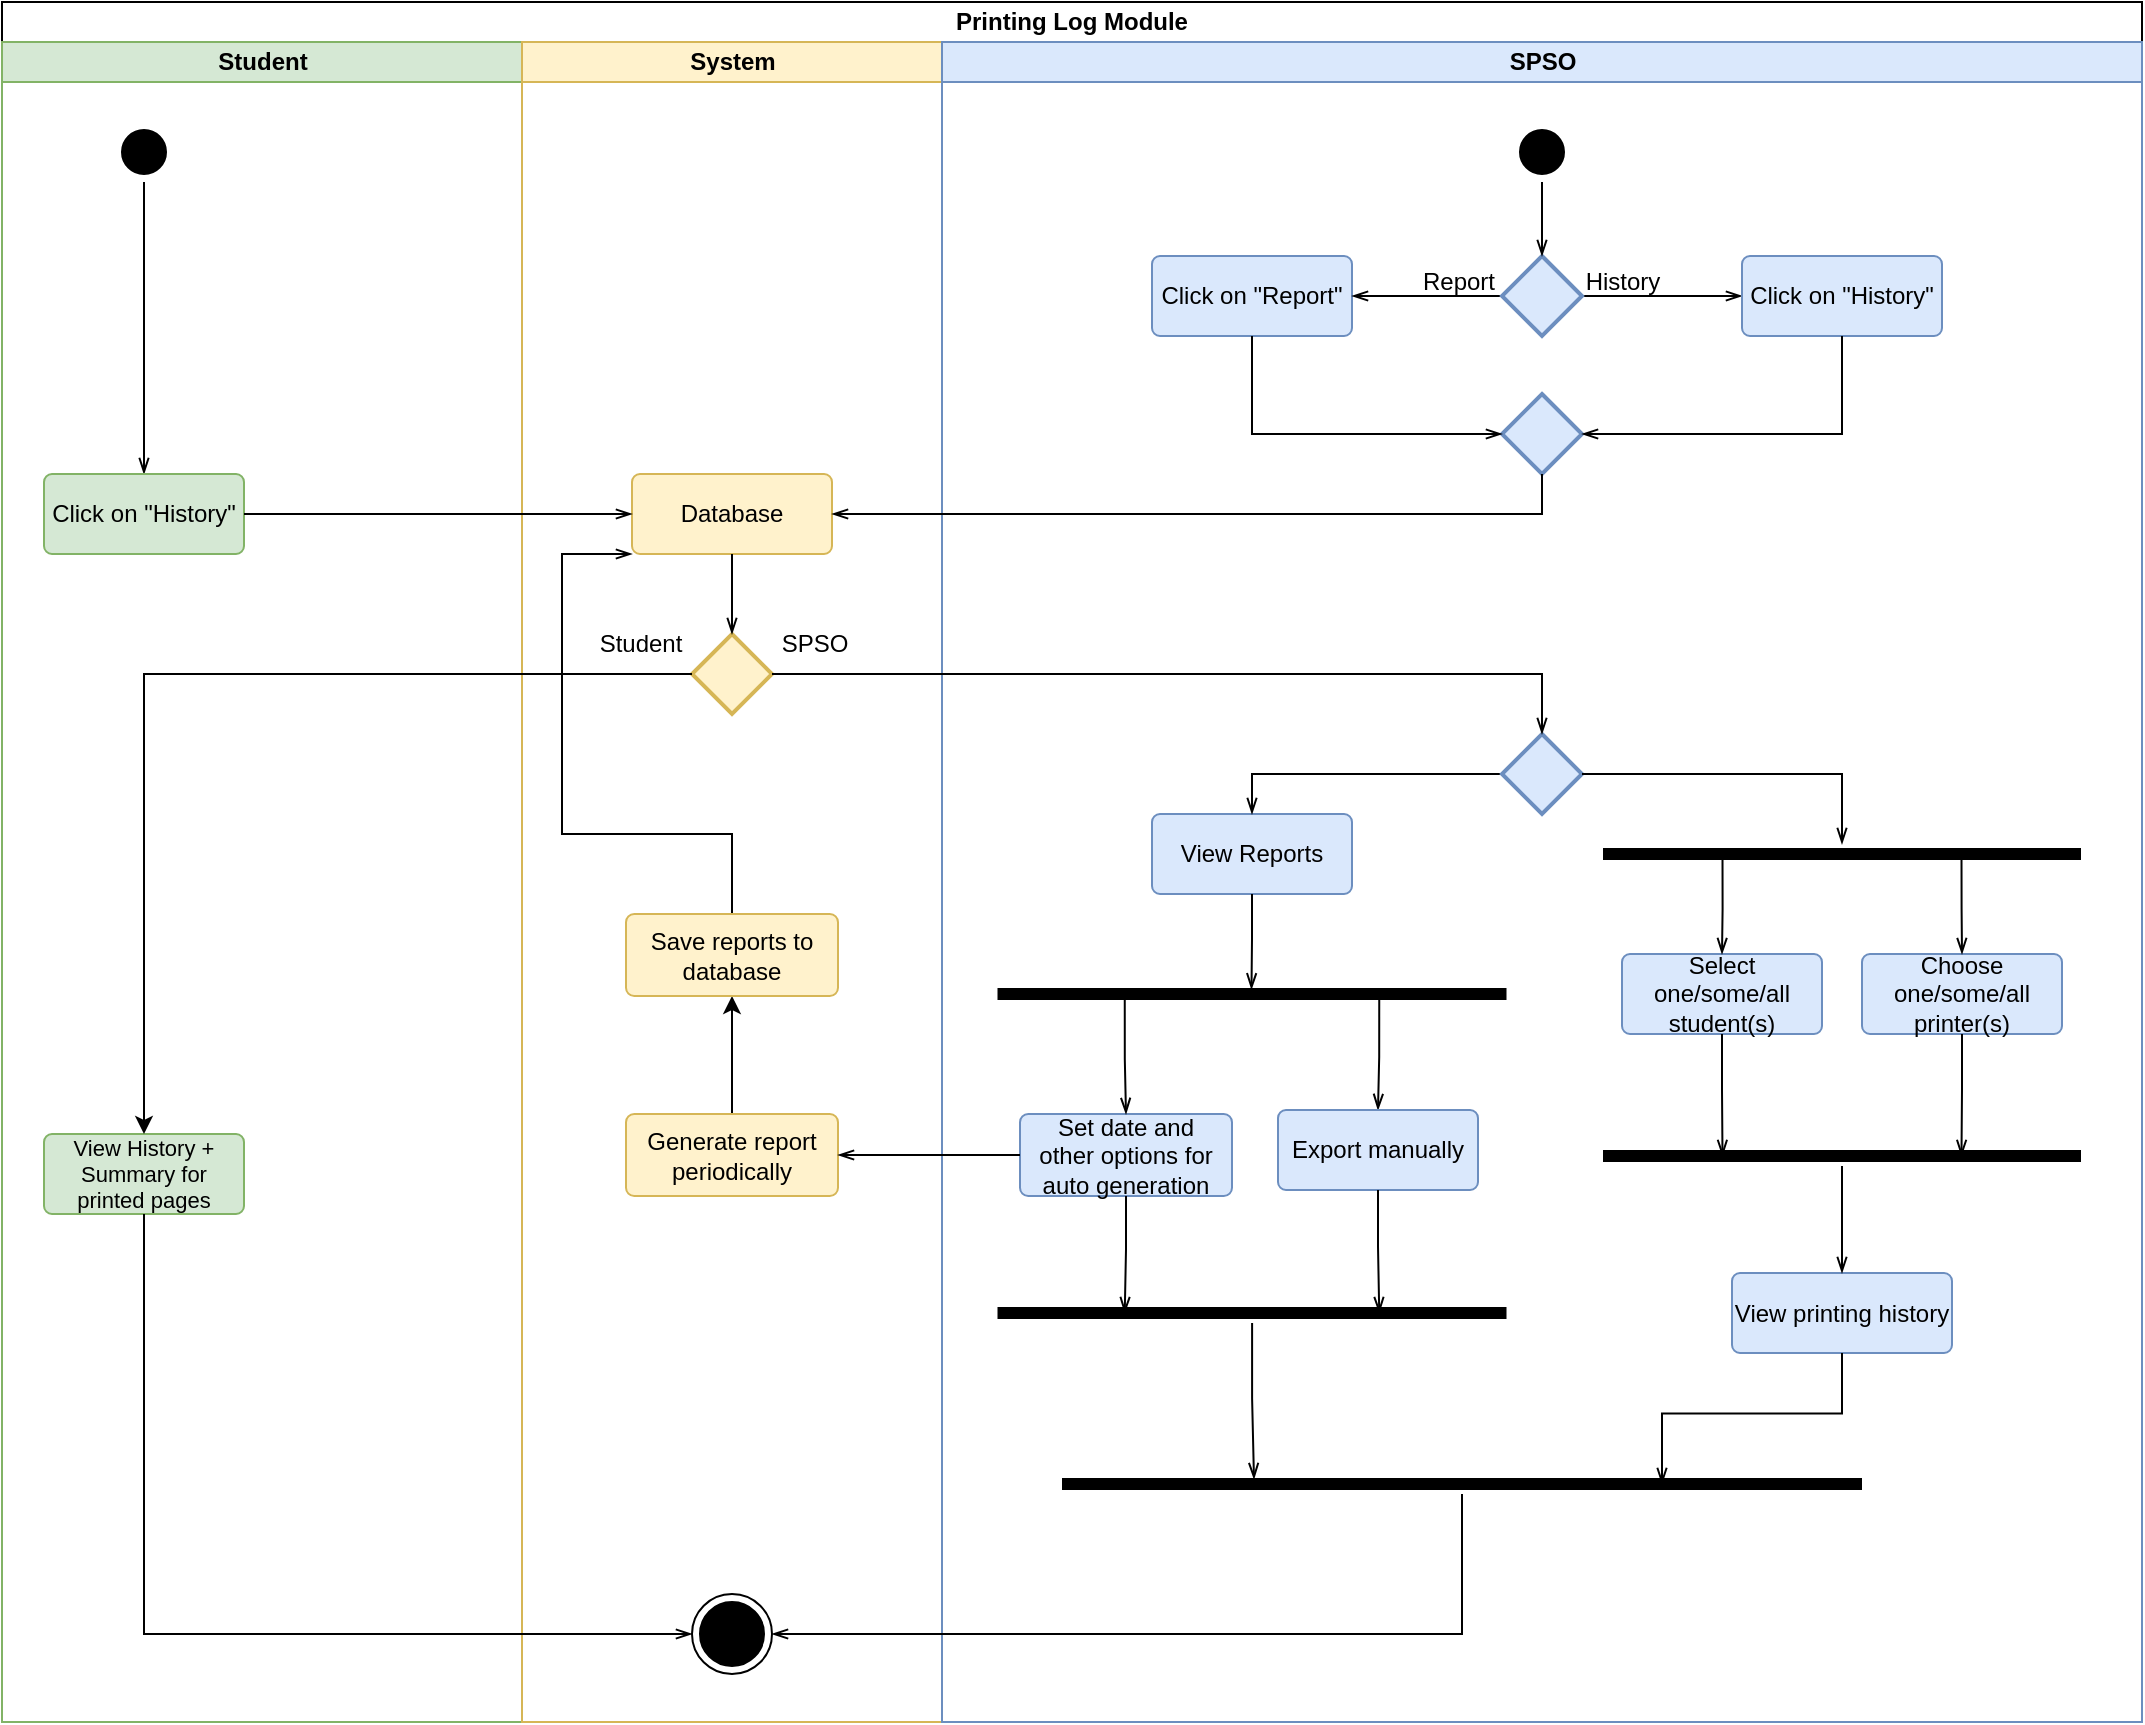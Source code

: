 <mxfile version="22.0.6" type="google" pages="4">
  <diagram id="n1ElUr0DgXKzG2nxO4ar" name="activity">
    <mxGraphModel grid="1" page="1" gridSize="10" guides="1" tooltips="1" connect="1" arrows="1" fold="1" pageScale="1" pageWidth="827" pageHeight="1169" math="0" shadow="0">
      <root>
        <mxCell id="0" />
        <mxCell id="1" parent="0" />
        <mxCell id="2nvxnJHDYDKnR72fFEk4-1" value="Printing Log Module" style="swimlane;html=1;childLayout=stackLayout;resizeParent=1;resizeParentMax=0;startSize=20;whiteSpace=wrap;rounded=0;shadow=0;glass=0;swimlaneLine=1;fillStyle=hatch;fillColor=#FFFFFF;" vertex="1" parent="1">
          <mxGeometry x="260" y="104" width="1070" height="860" as="geometry" />
        </mxCell>
        <mxCell id="2nvxnJHDYDKnR72fFEk4-2" value="Student" style="swimlane;html=1;startSize=20;fillColor=#d5e8d4;strokeColor=#82b366;" vertex="1" parent="2nvxnJHDYDKnR72fFEk4-1">
          <mxGeometry y="20" width="260" height="840" as="geometry" />
        </mxCell>
        <mxCell id="2nvxnJHDYDKnR72fFEk4-12" style="edgeStyle=orthogonalEdgeStyle;rounded=0;orthogonalLoop=1;jettySize=auto;html=1;entryX=0.5;entryY=0;entryDx=0;entryDy=0;exitX=0.5;exitY=1;exitDx=0;exitDy=0;endArrow=openThin;endFill=0;" edge="1" parent="2nvxnJHDYDKnR72fFEk4-2" source="2nvxnJHDYDKnR72fFEk4-5" target="2nvxnJHDYDKnR72fFEk4-60">
          <mxGeometry relative="1" as="geometry">
            <mxPoint x="71" y="80" as="sourcePoint" />
            <mxPoint x="71" y="110" as="targetPoint" />
          </mxGeometry>
        </mxCell>
        <mxCell id="2nvxnJHDYDKnR72fFEk4-5" value="" style="ellipse;html=1;shape=startState;fillColor=#000000;strokeColor=#000000;" vertex="1" parent="2nvxnJHDYDKnR72fFEk4-2">
          <mxGeometry x="56" y="40" width="30" height="30" as="geometry" />
        </mxCell>
        <mxCell id="2nvxnJHDYDKnR72fFEk4-19" value="&lt;font style=&quot;font-size: 11px;&quot;&gt;View History&lt;/font&gt;&amp;nbsp;+ Summary for printed pages" style="rounded=1;arcSize=10;whiteSpace=wrap;html=1;align=center;fontSize=11;fillColor=#d5e8d4;strokeColor=#82b366;" vertex="1" parent="2nvxnJHDYDKnR72fFEk4-2">
          <mxGeometry x="21" y="546" width="100" height="40" as="geometry" />
        </mxCell>
        <mxCell id="2nvxnJHDYDKnR72fFEk4-60" value="Click on &quot;History&quot;" style="rounded=1;arcSize=10;whiteSpace=wrap;html=1;align=center;fillColor=#d5e8d4;strokeColor=#82b366;" vertex="1" parent="2nvxnJHDYDKnR72fFEk4-2">
          <mxGeometry x="21" y="216" width="100" height="40" as="geometry" />
        </mxCell>
        <mxCell id="2nvxnJHDYDKnR72fFEk4-3" value="System" style="swimlane;html=1;startSize=20;fillColor=#fff2cc;strokeColor=#d6b656;" vertex="1" parent="2nvxnJHDYDKnR72fFEk4-1">
          <mxGeometry x="260" y="20" width="210" height="840" as="geometry" />
        </mxCell>
        <mxCell id="2nvxnJHDYDKnR72fFEk4-58" value="Database" style="rounded=1;arcSize=10;whiteSpace=wrap;html=1;align=center;fillColor=#fff2cc;strokeColor=#d6b656;" vertex="1" parent="2nvxnJHDYDKnR72fFEk4-3">
          <mxGeometry x="55" y="216" width="100" height="40" as="geometry" />
        </mxCell>
        <mxCell id="2nvxnJHDYDKnR72fFEk4-112" value="" style="ellipse;html=1;shape=endState;fillColor=#000000;strokeColor=#000000;" vertex="1" parent="2nvxnJHDYDKnR72fFEk4-3">
          <mxGeometry x="85" y="776" width="40" height="40" as="geometry" />
        </mxCell>
        <mxCell id="PSMdSgqibQbK2gK1wQie-3" value="" style="strokeWidth=2;html=1;shape=mxgraph.flowchart.decision;whiteSpace=wrap;fillColor=#fff2cc;strokeColor=#d6b656;" vertex="1" parent="2nvxnJHDYDKnR72fFEk4-3">
          <mxGeometry x="85" y="296" width="40" height="40" as="geometry" />
        </mxCell>
        <mxCell id="PSMdSgqibQbK2gK1wQie-4" style="edgeStyle=orthogonalEdgeStyle;rounded=0;orthogonalLoop=1;jettySize=auto;html=1;entryX=0.5;entryY=0;entryDx=0;entryDy=0;entryPerimeter=0;endArrow=openThin;endFill=0;" edge="1" parent="2nvxnJHDYDKnR72fFEk4-3" source="2nvxnJHDYDKnR72fFEk4-58" target="PSMdSgqibQbK2gK1wQie-3">
          <mxGeometry relative="1" as="geometry" />
        </mxCell>
        <mxCell id="PSMdSgqibQbK2gK1wQie-7" value="Student" style="text;html=1;align=center;verticalAlign=middle;resizable=0;points=[];autosize=1;strokeColor=none;fillColor=none;" vertex="1" parent="2nvxnJHDYDKnR72fFEk4-3">
          <mxGeometry x="29" y="286" width="60" height="30" as="geometry" />
        </mxCell>
        <mxCell id="H-9CupvR6FkV16RHqmsr-25" style="edgeStyle=orthogonalEdgeStyle;rounded=0;orthogonalLoop=1;jettySize=auto;html=1;entryX=0.5;entryY=1;entryDx=0;entryDy=0;" edge="1" parent="2nvxnJHDYDKnR72fFEk4-3" source="56FH4kdp573uSBIBM0mi-44" target="H-9CupvR6FkV16RHqmsr-26">
          <mxGeometry relative="1" as="geometry">
            <mxPoint x="105" y="476" as="targetPoint" />
          </mxGeometry>
        </mxCell>
        <mxCell id="56FH4kdp573uSBIBM0mi-44" value="Generate report periodically" style="rounded=1;arcSize=10;whiteSpace=wrap;html=1;align=center;fillColor=#fff2cc;strokeColor=#d6b656;" vertex="1" parent="2nvxnJHDYDKnR72fFEk4-3">
          <mxGeometry x="52" y="536" width="106" height="41" as="geometry" />
        </mxCell>
        <mxCell id="H-9CupvR6FkV16RHqmsr-27" style="edgeStyle=orthogonalEdgeStyle;rounded=0;orthogonalLoop=1;jettySize=auto;html=1;exitX=0.5;exitY=0;exitDx=0;exitDy=0;entryX=0;entryY=1;entryDx=0;entryDy=0;endArrow=openThin;endFill=0;" edge="1" parent="2nvxnJHDYDKnR72fFEk4-3" source="H-9CupvR6FkV16RHqmsr-26" target="2nvxnJHDYDKnR72fFEk4-58">
          <mxGeometry relative="1" as="geometry">
            <Array as="points">
              <mxPoint x="105" y="396" />
              <mxPoint x="20" y="396" />
              <mxPoint x="20" y="256" />
            </Array>
          </mxGeometry>
        </mxCell>
        <mxCell id="H-9CupvR6FkV16RHqmsr-26" value="Save reports to database" style="rounded=1;arcSize=10;whiteSpace=wrap;html=1;align=center;fillColor=#fff2cc;strokeColor=#d6b656;" vertex="1" parent="2nvxnJHDYDKnR72fFEk4-3">
          <mxGeometry x="52" y="436" width="106" height="41" as="geometry" />
        </mxCell>
        <mxCell id="2nvxnJHDYDKnR72fFEk4-37" value="SPSO" style="swimlane;html=1;startSize=20;fillColor=#dae8fc;strokeColor=#6c8ebf;" vertex="1" parent="2nvxnJHDYDKnR72fFEk4-1">
          <mxGeometry x="470" y="20" width="600" height="840" as="geometry" />
        </mxCell>
        <mxCell id="2nvxnJHDYDKnR72fFEk4-49" value="" style="ellipse;html=1;shape=startState;fillColor=#000000;strokeColor=#000000;" vertex="1" parent="2nvxnJHDYDKnR72fFEk4-37">
          <mxGeometry x="285" y="40" width="30" height="30" as="geometry" />
        </mxCell>
        <mxCell id="2nvxnJHDYDKnR72fFEk4-55" value="Select one/some/all student(s)" style="rounded=1;arcSize=10;whiteSpace=wrap;html=1;align=center;fillColor=#dae8fc;strokeColor=#6c8ebf;" vertex="1" parent="2nvxnJHDYDKnR72fFEk4-37">
          <mxGeometry x="340" y="456" width="100" height="40" as="geometry" />
        </mxCell>
        <mxCell id="2nvxnJHDYDKnR72fFEk4-56" value="Choose one/some/all printer(s)" style="rounded=1;arcSize=10;whiteSpace=wrap;html=1;align=center;fillColor=#dae8fc;strokeColor=#6c8ebf;" vertex="1" parent="2nvxnJHDYDKnR72fFEk4-37">
          <mxGeometry x="460" y="456" width="100" height="40" as="geometry" />
        </mxCell>
        <mxCell id="2nvxnJHDYDKnR72fFEk4-52" value="View printing history" style="rounded=1;arcSize=10;whiteSpace=wrap;html=1;align=center;fillColor=#dae8fc;strokeColor=#6c8ebf;" vertex="1" parent="2nvxnJHDYDKnR72fFEk4-37">
          <mxGeometry x="395" y="615.5" width="110" height="40" as="geometry" />
        </mxCell>
        <mxCell id="2nvxnJHDYDKnR72fFEk4-88" value="Click on &quot;Report&quot;" style="rounded=1;arcSize=10;whiteSpace=wrap;html=1;align=center;fillColor=#dae8fc;strokeColor=#6c8ebf;" vertex="1" parent="2nvxnJHDYDKnR72fFEk4-37">
          <mxGeometry x="105" y="107" width="100" height="40" as="geometry" />
        </mxCell>
        <mxCell id="2nvxnJHDYDKnR72fFEk4-102" value="Set date and &lt;br&gt;other options for &lt;br&gt;auto generation" style="rounded=1;arcSize=10;whiteSpace=wrap;html=1;align=center;fillColor=#dae8fc;strokeColor=#6c8ebf;" vertex="1" parent="2nvxnJHDYDKnR72fFEk4-37">
          <mxGeometry x="39" y="536" width="106" height="41" as="geometry" />
        </mxCell>
        <mxCell id="2nvxnJHDYDKnR72fFEk4-109" value="" style="shape=line;html=1;strokeWidth=6;strokeColor=#000000;fontColor=#000000;" vertex="1" parent="2nvxnJHDYDKnR72fFEk4-37">
          <mxGeometry x="60" y="716" width="400" height="10" as="geometry" />
        </mxCell>
        <mxCell id="56FH4kdp573uSBIBM0mi-5" style="edgeStyle=orthogonalEdgeStyle;rounded=0;orthogonalLoop=1;jettySize=auto;html=1;exitX=1;exitY=0.5;exitDx=0;exitDy=0;exitPerimeter=0;entryX=0;entryY=0.5;entryDx=0;entryDy=0;endArrow=openThin;endFill=0;" edge="1" parent="2nvxnJHDYDKnR72fFEk4-37" source="56FH4kdp573uSBIBM0mi-1" target="56FH4kdp573uSBIBM0mi-4">
          <mxGeometry relative="1" as="geometry" />
        </mxCell>
        <mxCell id="H-9CupvR6FkV16RHqmsr-7" style="edgeStyle=orthogonalEdgeStyle;rounded=0;orthogonalLoop=1;jettySize=auto;html=1;exitX=0;exitY=0.5;exitDx=0;exitDy=0;exitPerimeter=0;entryX=1;entryY=0.5;entryDx=0;entryDy=0;endArrow=openThin;endFill=0;" edge="1" parent="2nvxnJHDYDKnR72fFEk4-37" source="56FH4kdp573uSBIBM0mi-1" target="2nvxnJHDYDKnR72fFEk4-88">
          <mxGeometry relative="1" as="geometry" />
        </mxCell>
        <mxCell id="56FH4kdp573uSBIBM0mi-1" value="" style="strokeWidth=2;html=1;shape=mxgraph.flowchart.decision;whiteSpace=wrap;fillColor=#dae8fc;strokeColor=#6c8ebf;" vertex="1" parent="2nvxnJHDYDKnR72fFEk4-37">
          <mxGeometry x="280" y="107" width="40" height="40" as="geometry" />
        </mxCell>
        <mxCell id="56FH4kdp573uSBIBM0mi-4" value="Click on &quot;History&quot;" style="rounded=1;arcSize=10;whiteSpace=wrap;html=1;align=center;fillColor=#dae8fc;strokeColor=#6c8ebf;" vertex="1" parent="2nvxnJHDYDKnR72fFEk4-37">
          <mxGeometry x="400" y="107" width="100" height="40" as="geometry" />
        </mxCell>
        <mxCell id="56FH4kdp573uSBIBM0mi-8" style="edgeStyle=orthogonalEdgeStyle;rounded=0;orthogonalLoop=1;jettySize=auto;html=1;exitX=0.25;exitY=0.5;exitDx=0;exitDy=0;exitPerimeter=0;entryX=0.5;entryY=0;entryDx=0;entryDy=0;endArrow=openThin;endFill=0;" edge="1" parent="2nvxnJHDYDKnR72fFEk4-37" source="56FH4kdp573uSBIBM0mi-21" target="2nvxnJHDYDKnR72fFEk4-55">
          <mxGeometry relative="1" as="geometry">
            <mxPoint x="294.75" y="291.5" as="sourcePoint" />
          </mxGeometry>
        </mxCell>
        <mxCell id="56FH4kdp573uSBIBM0mi-15" style="edgeStyle=orthogonalEdgeStyle;rounded=0;orthogonalLoop=1;jettySize=auto;html=1;entryX=0.5;entryY=0;entryDx=0;entryDy=0;endArrow=openThin;endFill=0;" edge="1" parent="2nvxnJHDYDKnR72fFEk4-37" source="56FH4kdp573uSBIBM0mi-10" target="2nvxnJHDYDKnR72fFEk4-52">
          <mxGeometry relative="1" as="geometry" />
        </mxCell>
        <mxCell id="56FH4kdp573uSBIBM0mi-10" value="" style="shape=line;html=1;strokeWidth=6;strokeColor=#000000;fontColor=#000000;" vertex="1" parent="2nvxnJHDYDKnR72fFEk4-37">
          <mxGeometry x="330.5" y="552" width="239" height="10" as="geometry" />
        </mxCell>
        <mxCell id="56FH4kdp573uSBIBM0mi-13" style="edgeStyle=orthogonalEdgeStyle;rounded=0;orthogonalLoop=1;jettySize=auto;html=1;exitX=0.5;exitY=1;exitDx=0;exitDy=0;entryX=0.25;entryY=0.5;entryDx=0;entryDy=0;entryPerimeter=0;endArrow=openThin;endFill=0;" edge="1" parent="2nvxnJHDYDKnR72fFEk4-37" source="2nvxnJHDYDKnR72fFEk4-55" target="56FH4kdp573uSBIBM0mi-10">
          <mxGeometry relative="1" as="geometry" />
        </mxCell>
        <mxCell id="56FH4kdp573uSBIBM0mi-16" style="edgeStyle=orthogonalEdgeStyle;rounded=0;orthogonalLoop=1;jettySize=auto;html=1;exitX=0.5;exitY=1;exitDx=0;exitDy=0;entryX=0.75;entryY=0.5;entryDx=0;entryDy=0;entryPerimeter=0;endArrow=openThin;endFill=0;" edge="1" parent="2nvxnJHDYDKnR72fFEk4-37" source="2nvxnJHDYDKnR72fFEk4-52" target="2nvxnJHDYDKnR72fFEk4-109">
          <mxGeometry relative="1" as="geometry" />
        </mxCell>
        <mxCell id="56FH4kdp573uSBIBM0mi-20" style="edgeStyle=orthogonalEdgeStyle;rounded=0;orthogonalLoop=1;jettySize=auto;html=1;exitX=0.5;exitY=1;exitDx=0;exitDy=0;entryX=0.75;entryY=0.5;entryDx=0;entryDy=0;entryPerimeter=0;endArrow=openThin;endFill=0;" edge="1" parent="2nvxnJHDYDKnR72fFEk4-37" source="2nvxnJHDYDKnR72fFEk4-56" target="56FH4kdp573uSBIBM0mi-10">
          <mxGeometry relative="1" as="geometry" />
        </mxCell>
        <mxCell id="56FH4kdp573uSBIBM0mi-25" style="edgeStyle=orthogonalEdgeStyle;rounded=0;orthogonalLoop=1;jettySize=auto;html=1;exitX=0.75;exitY=0.5;exitDx=0;exitDy=0;exitPerimeter=0;entryX=0.5;entryY=0;entryDx=0;entryDy=0;endArrow=openThin;endFill=0;" edge="1" parent="2nvxnJHDYDKnR72fFEk4-37" source="56FH4kdp573uSBIBM0mi-21" target="2nvxnJHDYDKnR72fFEk4-56">
          <mxGeometry relative="1" as="geometry" />
        </mxCell>
        <mxCell id="56FH4kdp573uSBIBM0mi-21" value="" style="shape=line;html=1;strokeWidth=6;strokeColor=#000000;fontColor=#000000;" vertex="1" parent="2nvxnJHDYDKnR72fFEk4-37">
          <mxGeometry x="330.5" y="401" width="239" height="10" as="geometry" />
        </mxCell>
        <mxCell id="56FH4kdp573uSBIBM0mi-29" value="History" style="text;html=1;align=center;verticalAlign=middle;resizable=0;points=[];autosize=1;strokeColor=none;fillColor=none;" vertex="1" parent="2nvxnJHDYDKnR72fFEk4-37">
          <mxGeometry x="310.25" y="105" width="60" height="30" as="geometry" />
        </mxCell>
        <mxCell id="56FH4kdp573uSBIBM0mi-31" value="Report" style="text;html=1;align=center;verticalAlign=middle;resizable=0;points=[];autosize=1;strokeColor=none;fillColor=none;" vertex="1" parent="2nvxnJHDYDKnR72fFEk4-37">
          <mxGeometry x="228" y="105" width="60" height="30" as="geometry" />
        </mxCell>
        <mxCell id="56FH4kdp573uSBIBM0mi-37" style="edgeStyle=orthogonalEdgeStyle;rounded=0;orthogonalLoop=1;jettySize=auto;html=1;exitX=0.25;exitY=0.5;exitDx=0;exitDy=0;exitPerimeter=0;entryX=0.5;entryY=0;entryDx=0;entryDy=0;endArrow=openThin;endFill=0;" edge="1" parent="2nvxnJHDYDKnR72fFEk4-37" source="56FH4kdp573uSBIBM0mi-34" target="2nvxnJHDYDKnR72fFEk4-102">
          <mxGeometry relative="1" as="geometry" />
        </mxCell>
        <mxCell id="56FH4kdp573uSBIBM0mi-38" style="edgeStyle=orthogonalEdgeStyle;rounded=0;orthogonalLoop=1;jettySize=auto;html=1;exitX=0.75;exitY=0.5;exitDx=0;exitDy=0;exitPerimeter=0;entryX=0.5;entryY=0;entryDx=0;entryDy=0;endArrow=openThin;endFill=0;" edge="1" parent="2nvxnJHDYDKnR72fFEk4-37" source="56FH4kdp573uSBIBM0mi-34" target="56FH4kdp573uSBIBM0mi-36">
          <mxGeometry relative="1" as="geometry" />
        </mxCell>
        <mxCell id="56FH4kdp573uSBIBM0mi-34" value="" style="shape=line;html=1;strokeWidth=6;strokeColor=#000000;fontColor=#000000;" vertex="1" parent="2nvxnJHDYDKnR72fFEk4-37">
          <mxGeometry x="27.75" y="471" width="254.5" height="10" as="geometry" />
        </mxCell>
        <mxCell id="56FH4kdp573uSBIBM0mi-36" value="Export manually" style="rounded=1;arcSize=10;whiteSpace=wrap;html=1;align=center;fillColor=#dae8fc;strokeColor=#6c8ebf;" vertex="1" parent="2nvxnJHDYDKnR72fFEk4-37">
          <mxGeometry x="168" y="534" width="100" height="40" as="geometry" />
        </mxCell>
        <mxCell id="56FH4kdp573uSBIBM0mi-40" style="edgeStyle=orthogonalEdgeStyle;rounded=0;orthogonalLoop=1;jettySize=auto;html=1;exitX=0.5;exitY=1;exitDx=0;exitDy=0;" edge="1" parent="2nvxnJHDYDKnR72fFEk4-37" source="56FH4kdp573uSBIBM0mi-36" target="56FH4kdp573uSBIBM0mi-36">
          <mxGeometry relative="1" as="geometry" />
        </mxCell>
        <mxCell id="56FH4kdp573uSBIBM0mi-41" value="" style="shape=line;html=1;strokeWidth=6;strokeColor=#000000;fontColor=#000000;" vertex="1" parent="2nvxnJHDYDKnR72fFEk4-37">
          <mxGeometry x="27.75" y="630.5" width="254.5" height="10" as="geometry" />
        </mxCell>
        <mxCell id="56FH4kdp573uSBIBM0mi-42" style="edgeStyle=orthogonalEdgeStyle;rounded=0;orthogonalLoop=1;jettySize=auto;html=1;exitX=0.5;exitY=1;exitDx=0;exitDy=0;entryX=0.25;entryY=0.5;entryDx=0;entryDy=0;entryPerimeter=0;endArrow=openThin;endFill=0;" edge="1" parent="2nvxnJHDYDKnR72fFEk4-37" source="2nvxnJHDYDKnR72fFEk4-102" target="56FH4kdp573uSBIBM0mi-41">
          <mxGeometry relative="1" as="geometry" />
        </mxCell>
        <mxCell id="56FH4kdp573uSBIBM0mi-43" style="edgeStyle=orthogonalEdgeStyle;rounded=0;orthogonalLoop=1;jettySize=auto;html=1;exitX=0.5;exitY=1;exitDx=0;exitDy=0;entryX=0.75;entryY=0.5;entryDx=0;entryDy=0;entryPerimeter=0;endArrow=openThin;endFill=0;" edge="1" parent="2nvxnJHDYDKnR72fFEk4-37" source="56FH4kdp573uSBIBM0mi-36" target="56FH4kdp573uSBIBM0mi-41">
          <mxGeometry relative="1" as="geometry" />
        </mxCell>
        <mxCell id="H-9CupvR6FkV16RHqmsr-2" style="edgeStyle=orthogonalEdgeStyle;rounded=0;orthogonalLoop=1;jettySize=auto;html=1;entryX=0.24;entryY=0.252;entryDx=0;entryDy=0;entryPerimeter=0;endArrow=openThin;endFill=0;" edge="1" parent="2nvxnJHDYDKnR72fFEk4-37" source="56FH4kdp573uSBIBM0mi-41" target="2nvxnJHDYDKnR72fFEk4-109">
          <mxGeometry relative="1" as="geometry" />
        </mxCell>
        <mxCell id="H-9CupvR6FkV16RHqmsr-3" value="View Reports" style="rounded=1;arcSize=10;whiteSpace=wrap;html=1;align=center;fillColor=#dae8fc;strokeColor=#6c8ebf;" vertex="1" parent="2nvxnJHDYDKnR72fFEk4-37">
          <mxGeometry x="105" y="386" width="100" height="40" as="geometry" />
        </mxCell>
        <mxCell id="H-9CupvR6FkV16RHqmsr-4" style="edgeStyle=orthogonalEdgeStyle;rounded=0;orthogonalLoop=1;jettySize=auto;html=1;entryX=0.499;entryY=0.267;entryDx=0;entryDy=0;entryPerimeter=0;endArrow=openThin;endFill=0;" edge="1" parent="2nvxnJHDYDKnR72fFEk4-37" source="H-9CupvR6FkV16RHqmsr-3" target="56FH4kdp573uSBIBM0mi-34">
          <mxGeometry relative="1" as="geometry" />
        </mxCell>
        <mxCell id="H-9CupvR6FkV16RHqmsr-8" style="edgeStyle=orthogonalEdgeStyle;rounded=0;orthogonalLoop=1;jettySize=auto;html=1;entryX=0.5;entryY=0;entryDx=0;entryDy=0;entryPerimeter=0;endArrow=openThin;endFill=0;" edge="1" parent="2nvxnJHDYDKnR72fFEk4-37" source="2nvxnJHDYDKnR72fFEk4-49" target="56FH4kdp573uSBIBM0mi-1">
          <mxGeometry relative="1" as="geometry" />
        </mxCell>
        <mxCell id="H-9CupvR6FkV16RHqmsr-9" value="" style="strokeWidth=2;html=1;shape=mxgraph.flowchart.decision;whiteSpace=wrap;fillColor=#dae8fc;strokeColor=#6c8ebf;" vertex="1" parent="2nvxnJHDYDKnR72fFEk4-37">
          <mxGeometry x="280" y="176" width="40" height="40" as="geometry" />
        </mxCell>
        <mxCell id="H-9CupvR6FkV16RHqmsr-10" style="edgeStyle=orthogonalEdgeStyle;rounded=0;orthogonalLoop=1;jettySize=auto;html=1;exitX=0.5;exitY=1;exitDx=0;exitDy=0;entryX=0;entryY=0.5;entryDx=0;entryDy=0;entryPerimeter=0;endArrow=openThin;endFill=0;" edge="1" parent="2nvxnJHDYDKnR72fFEk4-37" source="2nvxnJHDYDKnR72fFEk4-88" target="H-9CupvR6FkV16RHqmsr-9">
          <mxGeometry relative="1" as="geometry" />
        </mxCell>
        <mxCell id="H-9CupvR6FkV16RHqmsr-11" style="edgeStyle=orthogonalEdgeStyle;rounded=0;orthogonalLoop=1;jettySize=auto;html=1;exitX=0.5;exitY=1;exitDx=0;exitDy=0;entryX=1;entryY=0.5;entryDx=0;entryDy=0;entryPerimeter=0;endArrow=openThin;endFill=0;" edge="1" parent="2nvxnJHDYDKnR72fFEk4-37" source="56FH4kdp573uSBIBM0mi-4" target="H-9CupvR6FkV16RHqmsr-9">
          <mxGeometry relative="1" as="geometry" />
        </mxCell>
        <mxCell id="H-9CupvR6FkV16RHqmsr-17" style="edgeStyle=orthogonalEdgeStyle;rounded=0;orthogonalLoop=1;jettySize=auto;html=1;exitX=0.5;exitY=1;exitDx=0;exitDy=0;exitPerimeter=0;entryX=0.5;entryY=0;entryDx=0;entryDy=0;endArrow=openThin;endFill=0;" edge="1" parent="2nvxnJHDYDKnR72fFEk4-37" source="H-9CupvR6FkV16RHqmsr-15" target="H-9CupvR6FkV16RHqmsr-3">
          <mxGeometry relative="1" as="geometry">
            <Array as="points">
              <mxPoint x="300" y="366" />
              <mxPoint x="155" y="366" />
            </Array>
          </mxGeometry>
        </mxCell>
        <mxCell id="H-9CupvR6FkV16RHqmsr-15" value="" style="strokeWidth=2;html=1;shape=mxgraph.flowchart.decision;whiteSpace=wrap;fillColor=#dae8fc;strokeColor=#6c8ebf;" vertex="1" parent="2nvxnJHDYDKnR72fFEk4-37">
          <mxGeometry x="280" y="346" width="40" height="40" as="geometry" />
        </mxCell>
        <mxCell id="H-9CupvR6FkV16RHqmsr-19" style="edgeStyle=orthogonalEdgeStyle;rounded=0;orthogonalLoop=1;jettySize=auto;html=1;exitX=1;exitY=0.5;exitDx=0;exitDy=0;exitPerimeter=0;entryX=0.5;entryY=0;entryDx=0;entryDy=0;entryPerimeter=0;endArrow=openThin;endFill=0;" edge="1" parent="2nvxnJHDYDKnR72fFEk4-37" source="H-9CupvR6FkV16RHqmsr-15" target="56FH4kdp573uSBIBM0mi-21">
          <mxGeometry relative="1" as="geometry" />
        </mxCell>
        <mxCell id="2nvxnJHDYDKnR72fFEk4-114" style="edgeStyle=orthogonalEdgeStyle;rounded=0;orthogonalLoop=1;jettySize=auto;html=1;exitX=0.5;exitY=1;exitDx=0;exitDy=0;entryX=0;entryY=0.5;entryDx=0;entryDy=0;endArrow=openThin;endFill=0;" edge="1" parent="2nvxnJHDYDKnR72fFEk4-1" source="2nvxnJHDYDKnR72fFEk4-19" target="2nvxnJHDYDKnR72fFEk4-112">
          <mxGeometry relative="1" as="geometry" />
        </mxCell>
        <mxCell id="PSMdSgqibQbK2gK1wQie-2" style="edgeStyle=orthogonalEdgeStyle;rounded=0;orthogonalLoop=1;jettySize=auto;html=1;entryX=0;entryY=0.5;entryDx=0;entryDy=0;endArrow=openThin;endFill=0;" edge="1" parent="2nvxnJHDYDKnR72fFEk4-1" source="2nvxnJHDYDKnR72fFEk4-60" target="2nvxnJHDYDKnR72fFEk4-58">
          <mxGeometry relative="1" as="geometry" />
        </mxCell>
        <mxCell id="56FH4kdp573uSBIBM0mi-45" style="edgeStyle=orthogonalEdgeStyle;rounded=0;orthogonalLoop=1;jettySize=auto;html=1;exitX=0;exitY=0.5;exitDx=0;exitDy=0;entryX=1;entryY=0.5;entryDx=0;entryDy=0;endArrow=openThin;endFill=0;" edge="1" parent="2nvxnJHDYDKnR72fFEk4-1" source="2nvxnJHDYDKnR72fFEk4-102" target="56FH4kdp573uSBIBM0mi-44">
          <mxGeometry relative="1" as="geometry" />
        </mxCell>
        <mxCell id="H-9CupvR6FkV16RHqmsr-12" style="edgeStyle=orthogonalEdgeStyle;rounded=0;orthogonalLoop=1;jettySize=auto;html=1;exitX=0.5;exitY=1;exitDx=0;exitDy=0;exitPerimeter=0;entryX=1;entryY=0.5;entryDx=0;entryDy=0;endArrow=openThin;endFill=0;" edge="1" parent="2nvxnJHDYDKnR72fFEk4-1" source="H-9CupvR6FkV16RHqmsr-9" target="2nvxnJHDYDKnR72fFEk4-58">
          <mxGeometry relative="1" as="geometry" />
        </mxCell>
        <mxCell id="H-9CupvR6FkV16RHqmsr-13" style="edgeStyle=orthogonalEdgeStyle;rounded=0;orthogonalLoop=1;jettySize=auto;html=1;exitX=0;exitY=0.5;exitDx=0;exitDy=0;exitPerimeter=0;entryX=0.5;entryY=0;entryDx=0;entryDy=0;" edge="1" parent="2nvxnJHDYDKnR72fFEk4-1" source="PSMdSgqibQbK2gK1wQie-3" target="2nvxnJHDYDKnR72fFEk4-19">
          <mxGeometry relative="1" as="geometry" />
        </mxCell>
        <mxCell id="H-9CupvR6FkV16RHqmsr-22" style="edgeStyle=orthogonalEdgeStyle;rounded=0;orthogonalLoop=1;jettySize=auto;html=1;entryX=1;entryY=0.5;entryDx=0;entryDy=0;endArrow=openThin;endFill=0;" edge="1" parent="2nvxnJHDYDKnR72fFEk4-1" source="2nvxnJHDYDKnR72fFEk4-109" target="2nvxnJHDYDKnR72fFEk4-112">
          <mxGeometry relative="1" as="geometry">
            <Array as="points">
              <mxPoint x="730" y="816" />
            </Array>
          </mxGeometry>
        </mxCell>
        <mxCell id="H-9CupvR6FkV16RHqmsr-23" style="edgeStyle=orthogonalEdgeStyle;rounded=0;orthogonalLoop=1;jettySize=auto;html=1;endArrow=openThin;endFill=0;" edge="1" parent="2nvxnJHDYDKnR72fFEk4-1" source="PSMdSgqibQbK2gK1wQie-3" target="H-9CupvR6FkV16RHqmsr-15">
          <mxGeometry relative="1" as="geometry" />
        </mxCell>
        <mxCell id="cT5cLGAAEtubQf1Vv3rj-6" style="edgeStyle=orthogonalEdgeStyle;rounded=0;orthogonalLoop=1;jettySize=auto;html=1;exitX=0.5;exitY=1;exitDx=0;exitDy=0;" edge="1" parent="1">
          <mxGeometry relative="1" as="geometry">
            <mxPoint x="490.25" y="851.0" as="sourcePoint" />
            <mxPoint x="490.25" y="851.0" as="targetPoint" />
          </mxGeometry>
        </mxCell>
        <mxCell id="H-9CupvR6FkV16RHqmsr-24" value="SPSO" style="text;html=1;align=center;verticalAlign=middle;resizable=0;points=[];autosize=1;strokeColor=none;fillColor=none;" vertex="1" parent="1">
          <mxGeometry x="636" y="410" width="60" height="30" as="geometry" />
        </mxCell>
      </root>
    </mxGraphModel>
  </diagram>
  <diagram id="-Cqrt70XEzL_PXOEwipF" name="sequence_student">
    <mxGraphModel grid="1" page="1" gridSize="10" guides="1" tooltips="1" connect="1" arrows="1" fold="1" pageScale="1" pageWidth="827" pageHeight="1169" background="none" math="0" shadow="0">
      <root>
        <mxCell id="0" />
        <mxCell id="1" parent="0" />
        <mxCell id="phmrT5WBQWrBj_f2vCn3-1" value="" style="shape=umlLifeline;perimeter=lifelinePerimeter;whiteSpace=wrap;html=1;container=1;dropTarget=0;collapsible=0;recursiveResize=0;outlineConnect=0;portConstraint=eastwest;newEdgeStyle={&quot;curved&quot;:0,&quot;rounded&quot;:0};participant=umlActor;" vertex="1" parent="1">
          <mxGeometry x="120" y="40" width="20" height="390" as="geometry" />
        </mxCell>
        <mxCell id="phmrT5WBQWrBj_f2vCn3-2" value="Student" style="text;html=1;align=center;verticalAlign=middle;resizable=0;points=[];autosize=1;strokeColor=none;fillColor=none;" vertex="1" parent="1">
          <mxGeometry x="100" y="17" width="60" height="30" as="geometry" />
        </mxCell>
        <mxCell id="bpvtHXDBu0u0QRTz9KQM-1" value="" style="shape=umlLifeline;perimeter=lifelinePerimeter;whiteSpace=wrap;html=1;container=1;dropTarget=0;collapsible=0;recursiveResize=0;outlineConnect=0;portConstraint=eastwest;newEdgeStyle={&quot;curved&quot;:0,&quot;rounded&quot;:0};participant=umlActor;" vertex="1" parent="1">
          <mxGeometry x="120" y="40" width="20" height="620" as="geometry" />
        </mxCell>
        <mxCell id="bpvtHXDBu0u0QRTz9KQM-2" value="" style="html=1;points=[[0,0,0,0,5],[0,1,0,0,-5],[1,0,0,0,5],[1,1,0,0,-5]];perimeter=orthogonalPerimeter;outlineConnect=0;targetShapes=umlLifeline;portConstraint=eastwest;newEdgeStyle={&quot;curved&quot;:0,&quot;rounded&quot;:0};" vertex="1" parent="bpvtHXDBu0u0QRTz9KQM-1">
          <mxGeometry x="5" y="70" width="10" height="530" as="geometry" />
        </mxCell>
        <mxCell id="bpvtHXDBu0u0QRTz9KQM-3" value="dispatch" style="html=1;verticalAlign=bottom;startArrow=oval;endArrow=block;startSize=8;curved=0;rounded=0;entryX=0;entryY=0;entryDx=0;entryDy=5;" edge="1" parent="bpvtHXDBu0u0QRTz9KQM-1" target="bpvtHXDBu0u0QRTz9KQM-2">
          <mxGeometry relative="1" as="geometry">
            <mxPoint x="-60" y="75" as="sourcePoint" />
          </mxGeometry>
        </mxCell>
        <mxCell id="bpvtHXDBu0u0QRTz9KQM-4" value=":UI" style="shape=umlLifeline;perimeter=lifelinePerimeter;whiteSpace=wrap;html=1;container=1;dropTarget=0;collapsible=0;recursiveResize=0;outlineConnect=0;portConstraint=eastwest;newEdgeStyle={&quot;curved&quot;:0,&quot;rounded&quot;:0};" vertex="1" parent="1">
          <mxGeometry x="280" y="40" width="100" height="620" as="geometry" />
        </mxCell>
        <mxCell id="bpvtHXDBu0u0QRTz9KQM-5" value="" style="html=1;points=[[0,0,0,0,5],[0,1,0,0,-5],[1,0,0,0,5],[1,1,0,0,-5]];perimeter=orthogonalPerimeter;outlineConnect=0;targetShapes=umlLifeline;portConstraint=eastwest;newEdgeStyle={&quot;curved&quot;:0,&quot;rounded&quot;:0};" vertex="1" parent="bpvtHXDBu0u0QRTz9KQM-4">
          <mxGeometry x="45" y="150" width="10" height="450" as="geometry" />
        </mxCell>
        <mxCell id="bpvtHXDBu0u0QRTz9KQM-6" value=":System" style="shape=umlLifeline;perimeter=lifelinePerimeter;whiteSpace=wrap;html=1;container=1;dropTarget=0;collapsible=0;recursiveResize=0;outlineConnect=0;portConstraint=eastwest;newEdgeStyle={&quot;curved&quot;:0,&quot;rounded&quot;:0};" vertex="1" parent="1">
          <mxGeometry x="520" y="40" width="100" height="620" as="geometry" />
        </mxCell>
        <mxCell id="bpvtHXDBu0u0QRTz9KQM-7" value="" style="html=1;points=[[0,0,0,0,5],[0,1,0,0,-5],[1,0,0,0,5],[1,1,0,0,-5]];perimeter=orthogonalPerimeter;outlineConnect=0;targetShapes=umlLifeline;portConstraint=eastwest;newEdgeStyle={&quot;curved&quot;:0,&quot;rounded&quot;:0};" vertex="1" parent="bpvtHXDBu0u0QRTz9KQM-6">
          <mxGeometry x="45" y="80" width="10" height="80" as="geometry" />
        </mxCell>
        <mxCell id="bpvtHXDBu0u0QRTz9KQM-8" value="" style="html=1;points=[[0,0,0,0,5],[0,1,0,0,-5],[1,0,0,0,5],[1,1,0,0,-5]];perimeter=orthogonalPerimeter;outlineConnect=0;targetShapes=umlLifeline;portConstraint=eastwest;newEdgeStyle={&quot;curved&quot;:0,&quot;rounded&quot;:0};" vertex="1" parent="bpvtHXDBu0u0QRTz9KQM-6">
          <mxGeometry x="45" y="200" width="10" height="120" as="geometry" />
        </mxCell>
        <mxCell id="aX7mmD2Pq0PMaz0IY1tW-5" value="" style="html=1;points=[[0,0,0,0,5],[0,1,0,0,-5],[1,0,0,0,5],[1,1,0,0,-5]];perimeter=orthogonalPerimeter;outlineConnect=0;targetShapes=umlLifeline;portConstraint=eastwest;newEdgeStyle={&quot;curved&quot;:0,&quot;rounded&quot;:0};" vertex="1" parent="bpvtHXDBu0u0QRTz9KQM-6">
          <mxGeometry x="45" y="400" width="10" height="130" as="geometry" />
        </mxCell>
        <mxCell id="bpvtHXDBu0u0QRTz9KQM-9" value=":Database" style="shape=umlLifeline;perimeter=lifelinePerimeter;whiteSpace=wrap;html=1;container=1;dropTarget=0;collapsible=0;recursiveResize=0;outlineConnect=0;portConstraint=eastwest;newEdgeStyle={&quot;curved&quot;:0,&quot;rounded&quot;:0};" vertex="1" parent="1">
          <mxGeometry x="760" y="40" width="100" height="620" as="geometry" />
        </mxCell>
        <mxCell id="aX7mmD2Pq0PMaz0IY1tW-1" value="" style="html=1;points=[[0,0,0,0,5],[0,1,0,0,-5],[1,0,0,0,5],[1,1,0,0,-5]];perimeter=orthogonalPerimeter;outlineConnect=0;targetShapes=umlLifeline;portConstraint=eastwest;newEdgeStyle={&quot;curved&quot;:0,&quot;rounded&quot;:0};" vertex="1" parent="bpvtHXDBu0u0QRTz9KQM-9">
          <mxGeometry x="45" y="210" width="10" height="100" as="geometry" />
        </mxCell>
        <mxCell id="gx7S-mYbAQ8lX0qDViWG-1" value="" style="html=1;points=[[0,0,0,0,5],[0,1,0,0,-5],[1,0,0,0,5],[1,1,0,0,-5]];perimeter=orthogonalPerimeter;outlineConnect=0;targetShapes=umlLifeline;portConstraint=eastwest;newEdgeStyle={&quot;curved&quot;:0,&quot;rounded&quot;:0};" vertex="1" parent="bpvtHXDBu0u0QRTz9KQM-9">
          <mxGeometry x="35" y="410" width="10" height="110" as="geometry" />
        </mxCell>
        <mxCell id="bpvtHXDBu0u0QRTz9KQM-10" value="Open website and login" style="html=1;verticalAlign=bottom;endArrow=block;curved=0;rounded=0;entryX=0;entryY=0;entryDx=0;entryDy=5;" edge="1" parent="1" source="bpvtHXDBu0u0QRTz9KQM-2" target="bpvtHXDBu0u0QRTz9KQM-7">
          <mxGeometry x="-0.698" relative="1" as="geometry">
            <mxPoint x="255" y="100" as="sourcePoint" />
            <mxPoint as="offset" />
          </mxGeometry>
        </mxCell>
        <mxCell id="bpvtHXDBu0u0QRTz9KQM-11" value="Return Student UI" style="html=1;verticalAlign=bottom;endArrow=open;dashed=1;endSize=8;curved=0;rounded=0;exitX=0;exitY=1;exitDx=0;exitDy=-5;entryX=1;entryY=0;entryDx=0;entryDy=5;entryPerimeter=0;" edge="1" parent="1" source="bpvtHXDBu0u0QRTz9KQM-7" target="bpvtHXDBu0u0QRTz9KQM-5">
          <mxGeometry relative="1" as="geometry">
            <mxPoint x="410" y="195" as="targetPoint" />
          </mxGeometry>
        </mxCell>
        <mxCell id="bpvtHXDBu0u0QRTz9KQM-12" value="Load &quot;History&quot; page" style="html=1;verticalAlign=bottom;endArrow=block;curved=0;rounded=0;entryX=0;entryY=0;entryDx=0;entryDy=5;" edge="1" parent="1" source="bpvtHXDBu0u0QRTz9KQM-5" target="bpvtHXDBu0u0QRTz9KQM-8">
          <mxGeometry relative="1" as="geometry">
            <mxPoint x="495" y="245" as="sourcePoint" />
          </mxGeometry>
        </mxCell>
        <mxCell id="bpvtHXDBu0u0QRTz9KQM-13" value="Return History UI" style="html=1;verticalAlign=bottom;endArrow=open;dashed=1;endSize=8;curved=0;rounded=0;exitX=0;exitY=1;exitDx=0;exitDy=-5;" edge="1" parent="1" source="bpvtHXDBu0u0QRTz9KQM-8" target="bpvtHXDBu0u0QRTz9KQM-5">
          <mxGeometry relative="1" as="geometry">
            <mxPoint x="495" y="315" as="targetPoint" />
          </mxGeometry>
        </mxCell>
        <mxCell id="aX7mmD2Pq0PMaz0IY1tW-2" value="Request system history" style="html=1;verticalAlign=bottom;endArrow=block;curved=0;rounded=0;entryX=0;entryY=0;entryDx=0;entryDy=5;" edge="1" parent="1" source="bpvtHXDBu0u0QRTz9KQM-8" target="aX7mmD2Pq0PMaz0IY1tW-1">
          <mxGeometry relative="1" as="geometry">
            <mxPoint x="735" y="255" as="sourcePoint" />
          </mxGeometry>
        </mxCell>
        <mxCell id="aX7mmD2Pq0PMaz0IY1tW-3" value="Return system history" style="html=1;verticalAlign=bottom;endArrow=open;dashed=1;endSize=8;curved=0;rounded=0;exitX=0;exitY=1;exitDx=0;exitDy=-5;" edge="1" parent="1" source="aX7mmD2Pq0PMaz0IY1tW-1" target="bpvtHXDBu0u0QRTz9KQM-8">
          <mxGeometry relative="1" as="geometry">
            <mxPoint x="735" y="325" as="targetPoint" />
          </mxGeometry>
        </mxCell>
        <mxCell id="aX7mmD2Pq0PMaz0IY1tW-7" value="Display filtered data" style="html=1;verticalAlign=bottom;endArrow=open;dashed=1;endSize=8;curved=0;rounded=0;exitX=0;exitY=1;exitDx=0;exitDy=-5;exitPerimeter=0;" edge="1" parent="1" source="aX7mmD2Pq0PMaz0IY1tW-5" target="bpvtHXDBu0u0QRTz9KQM-5">
          <mxGeometry relative="1" as="geometry">
            <mxPoint x="333.5" y="650" as="targetPoint" />
            <mxPoint x="563.5" y="650" as="sourcePoint" />
          </mxGeometry>
        </mxCell>
        <mxCell id="gx7S-mYbAQ8lX0qDViWG-2" value="Request data corresponding to filter" style="html=1;verticalAlign=bottom;endArrow=block;curved=0;rounded=0;entryX=0;entryY=0;entryDx=0;entryDy=5;" edge="1" parent="1" source="aX7mmD2Pq0PMaz0IY1tW-5" target="gx7S-mYbAQ8lX0qDViWG-1">
          <mxGeometry relative="1" as="geometry">
            <mxPoint x="735" y="425" as="sourcePoint" />
          </mxGeometry>
        </mxCell>
        <mxCell id="gx7S-mYbAQ8lX0qDViWG-3" value="Return data corresponding to filter" style="html=1;verticalAlign=bottom;endArrow=open;dashed=1;endSize=8;curved=0;rounded=0;exitX=0;exitY=1;exitDx=0;exitDy=-5;exitPerimeter=0;" edge="1" parent="1" source="gx7S-mYbAQ8lX0qDViWG-1">
          <mxGeometry relative="1" as="geometry">
            <mxPoint x="575" y="554" as="targetPoint" />
            <mxPoint as="offset" />
            <mxPoint x="790" y="554" as="sourcePoint" />
          </mxGeometry>
        </mxCell>
        <mxCell id="gx7S-mYbAQ8lX0qDViWG-4" value="Click on &quot;History&quot;" style="html=1;verticalAlign=bottom;endArrow=block;curved=0;rounded=0;" edge="1" parent="1">
          <mxGeometry relative="1" as="geometry">
            <mxPoint x="135" y="235" as="sourcePoint" />
            <mxPoint x="325" y="235" as="targetPoint" />
          </mxGeometry>
        </mxCell>
        <mxCell id="gx7S-mYbAQ8lX0qDViWG-5" value="Apply filter" style="html=1;verticalAlign=bottom;endArrow=block;curved=0;rounded=0;" edge="1" parent="1">
          <mxGeometry relative="1" as="geometry">
            <mxPoint x="135" y="434.0" as="sourcePoint" />
            <mxPoint x="325" y="434.0" as="targetPoint" />
            <mxPoint as="offset" />
          </mxGeometry>
        </mxCell>
        <mxCell id="gx7S-mYbAQ8lX0qDViWG-6" value="Load records with requested data" style="html=1;verticalAlign=bottom;endArrow=block;curved=0;rounded=0;entryX=0;entryY=0;entryDx=0;entryDy=5;entryPerimeter=0;" edge="1" parent="1">
          <mxGeometry relative="1" as="geometry">
            <mxPoint x="335" y="443" as="sourcePoint" />
            <mxPoint x="565" y="443" as="targetPoint" />
          </mxGeometry>
        </mxCell>
        <mxCell id="nV-2Fx00wJ-O7Am7IzQT-1" value="Loop" style="shape=umlFrame;whiteSpace=wrap;html=1;pointerEvents=0;" vertex="1" parent="1">
          <mxGeometry x="50" y="403" width="780" height="200" as="geometry" />
        </mxCell>
        <mxCell id="nV-2Fx00wJ-O7Am7IzQT-2" value="Opt" style="shape=umlFrame;whiteSpace=wrap;html=1;pointerEvents=0;" vertex="1" parent="1">
          <mxGeometry x="-20" y="370" width="870" height="250" as="geometry" />
        </mxCell>
        <mxCell id="nV-2Fx00wJ-O7Am7IzQT-3" value="[Apply filter]" style="text;html=1;align=center;verticalAlign=middle;resizable=0;points=[];autosize=1;strokeColor=none;fillColor=none;" vertex="1" parent="1">
          <mxGeometry x="37" y="372" width="90" height="30" as="geometry" />
        </mxCell>
      </root>
    </mxGraphModel>
  </diagram>
  <diagram id="Y-O7qTLPXY9obOn6y1y8" name="Sequence_SPSO">
    <mxGraphModel grid="1" page="1" gridSize="10" guides="1" tooltips="1" connect="1" arrows="1" fold="1" pageScale="1" pageWidth="827" pageHeight="1169" math="0" shadow="0">
      <root>
        <mxCell id="0" />
        <mxCell id="1" parent="0" />
        <mxCell id="TS_lB0NZND1CEisOUFke-14" value="Open website and login" style="html=1;verticalAlign=bottom;endArrow=block;curved=0;rounded=0;entryX=0;entryY=0;entryDx=0;entryDy=5;" edge="1" parent="1">
          <mxGeometry x="-0.698" relative="1" as="geometry">
            <mxPoint x="140" y="120" as="sourcePoint" />
            <mxPoint as="offset" />
          </mxGeometry>
        </mxCell>
        <mxCell id="-QCihvRUBk_8zJ_iL8wI-1" value="" style="shape=umlLifeline;perimeter=lifelinePerimeter;whiteSpace=wrap;html=1;container=1;dropTarget=0;collapsible=0;recursiveResize=0;outlineConnect=0;portConstraint=eastwest;newEdgeStyle={&quot;curved&quot;:0,&quot;rounded&quot;:0};participant=umlActor;" vertex="1" parent="1">
          <mxGeometry x="120" y="40" width="20" height="390" as="geometry" />
        </mxCell>
        <mxCell id="-QCihvRUBk_8zJ_iL8wI-2" value="" style="shape=umlLifeline;perimeter=lifelinePerimeter;whiteSpace=wrap;html=1;container=1;dropTarget=0;collapsible=0;recursiveResize=0;outlineConnect=0;portConstraint=eastwest;newEdgeStyle={&quot;curved&quot;:0,&quot;rounded&quot;:0};participant=umlActor;" vertex="1" parent="1">
          <mxGeometry x="120" y="40" width="20" height="1600" as="geometry" />
        </mxCell>
        <mxCell id="-QCihvRUBk_8zJ_iL8wI-3" value="" style="html=1;points=[[0,0,0,0,5],[0,1,0,0,-5],[1,0,0,0,5],[1,1,0,0,-5]];perimeter=orthogonalPerimeter;outlineConnect=0;targetShapes=umlLifeline;portConstraint=eastwest;newEdgeStyle={&quot;curved&quot;:0,&quot;rounded&quot;:0};" vertex="1" parent="-QCihvRUBk_8zJ_iL8wI-2">
          <mxGeometry x="5" y="70" width="10" height="1490" as="geometry" />
        </mxCell>
        <mxCell id="-QCihvRUBk_8zJ_iL8wI-4" value="dispatch" style="html=1;verticalAlign=bottom;startArrow=oval;endArrow=block;startSize=8;curved=0;rounded=0;entryX=0;entryY=0;entryDx=0;entryDy=5;" edge="1" parent="-QCihvRUBk_8zJ_iL8wI-2" target="-QCihvRUBk_8zJ_iL8wI-3">
          <mxGeometry relative="1" as="geometry">
            <mxPoint x="-60" y="75" as="sourcePoint" />
          </mxGeometry>
        </mxCell>
        <mxCell id="-QCihvRUBk_8zJ_iL8wI-5" value=":UI" style="shape=umlLifeline;perimeter=lifelinePerimeter;whiteSpace=wrap;html=1;container=1;dropTarget=0;collapsible=0;recursiveResize=0;outlineConnect=0;portConstraint=eastwest;newEdgeStyle={&quot;curved&quot;:0,&quot;rounded&quot;:0};" vertex="1" parent="1">
          <mxGeometry x="280" y="40" width="100" height="1600" as="geometry" />
        </mxCell>
        <mxCell id="-QCihvRUBk_8zJ_iL8wI-6" value="" style="html=1;points=[[0,0,0,0,5],[0,1,0,0,-5],[1,0,0,0,5],[1,1,0,0,-5]];perimeter=orthogonalPerimeter;outlineConnect=0;targetShapes=umlLifeline;portConstraint=eastwest;newEdgeStyle={&quot;curved&quot;:0,&quot;rounded&quot;:0};" vertex="1" parent="-QCihvRUBk_8zJ_iL8wI-5">
          <mxGeometry x="45" y="150" width="10" height="1410" as="geometry" />
        </mxCell>
        <mxCell id="-QCihvRUBk_8zJ_iL8wI-7" value=":System" style="shape=umlLifeline;perimeter=lifelinePerimeter;whiteSpace=wrap;html=1;container=1;dropTarget=0;collapsible=0;recursiveResize=0;outlineConnect=0;portConstraint=eastwest;newEdgeStyle={&quot;curved&quot;:0,&quot;rounded&quot;:0};" vertex="1" parent="1">
          <mxGeometry x="520" y="40" width="100" height="1600" as="geometry" />
        </mxCell>
        <mxCell id="-QCihvRUBk_8zJ_iL8wI-8" value="" style="html=1;points=[[0,0,0,0,5],[0,1,0,0,-5],[1,0,0,0,5],[1,1,0,0,-5]];perimeter=orthogonalPerimeter;outlineConnect=0;targetShapes=umlLifeline;portConstraint=eastwest;newEdgeStyle={&quot;curved&quot;:0,&quot;rounded&quot;:0};" vertex="1" parent="-QCihvRUBk_8zJ_iL8wI-7">
          <mxGeometry x="45" y="79" width="10" height="80" as="geometry" />
        </mxCell>
        <mxCell id="-QCihvRUBk_8zJ_iL8wI-9" value="" style="html=1;points=[[0,0,0,0,5],[0,1,0,0,-5],[1,0,0,0,5],[1,1,0,0,-5]];perimeter=orthogonalPerimeter;outlineConnect=0;targetShapes=umlLifeline;portConstraint=eastwest;newEdgeStyle={&quot;curved&quot;:0,&quot;rounded&quot;:0};" vertex="1" parent="-QCihvRUBk_8zJ_iL8wI-7">
          <mxGeometry x="45" y="200" width="10" height="120" as="geometry" />
        </mxCell>
        <mxCell id="-QCihvRUBk_8zJ_iL8wI-10" value="" style="html=1;points=[[0,0,0,0,5],[0,1,0,0,-5],[1,0,0,0,5],[1,1,0,0,-5]];perimeter=orthogonalPerimeter;outlineConnect=0;targetShapes=umlLifeline;portConstraint=eastwest;newEdgeStyle={&quot;curved&quot;:0,&quot;rounded&quot;:0};" vertex="1" parent="-QCihvRUBk_8zJ_iL8wI-7">
          <mxGeometry x="45" y="560" width="10" height="109" as="geometry" />
        </mxCell>
        <mxCell id="-QCihvRUBk_8zJ_iL8wI-11" value="" style="html=1;points=[[0,0,0,0,5],[0,1,0,0,-5],[1,0,0,0,5],[1,1,0,0,-5]];perimeter=orthogonalPerimeter;outlineConnect=0;targetShapes=umlLifeline;portConstraint=eastwest;newEdgeStyle={&quot;curved&quot;:0,&quot;rounded&quot;:0};" vertex="1" parent="-QCihvRUBk_8zJ_iL8wI-7">
          <mxGeometry x="45" y="749" width="10" height="120" as="geometry" />
        </mxCell>
        <mxCell id="-QCihvRUBk_8zJ_iL8wI-12" value="" style="html=1;points=[[0,0,0,0,5],[0,1,0,0,-5],[1,0,0,0,5],[1,1,0,0,-5]];perimeter=orthogonalPerimeter;outlineConnect=0;targetShapes=umlLifeline;portConstraint=eastwest;newEdgeStyle={&quot;curved&quot;:0,&quot;rounded&quot;:0};" vertex="1" parent="-QCihvRUBk_8zJ_iL8wI-7">
          <mxGeometry x="45" y="1219" width="10" height="80" as="geometry" />
        </mxCell>
        <mxCell id="-QCihvRUBk_8zJ_iL8wI-50" value="" style="html=1;points=[[0,0,0,0,5],[0,1,0,0,-5],[1,0,0,0,5],[1,1,0,0,-5]];perimeter=orthogonalPerimeter;outlineConnect=0;targetShapes=umlLifeline;portConstraint=eastwest;newEdgeStyle={&quot;curved&quot;:0,&quot;rounded&quot;:0};" vertex="1" parent="-QCihvRUBk_8zJ_iL8wI-7">
          <mxGeometry x="45" y="1450" width="10" height="25" as="geometry" />
        </mxCell>
        <mxCell id="-QCihvRUBk_8zJ_iL8wI-13" value=":Database" style="shape=umlLifeline;perimeter=lifelinePerimeter;whiteSpace=wrap;html=1;container=1;dropTarget=0;collapsible=0;recursiveResize=0;outlineConnect=0;portConstraint=eastwest;newEdgeStyle={&quot;curved&quot;:0,&quot;rounded&quot;:0};" vertex="1" parent="1">
          <mxGeometry x="760" y="40" width="100" height="1600" as="geometry" />
        </mxCell>
        <mxCell id="-QCihvRUBk_8zJ_iL8wI-14" value="" style="html=1;points=[[0,0,0,0,5],[0,1,0,0,-5],[1,0,0,0,5],[1,1,0,0,-5]];perimeter=orthogonalPerimeter;outlineConnect=0;targetShapes=umlLifeline;portConstraint=eastwest;newEdgeStyle={&quot;curved&quot;:0,&quot;rounded&quot;:0};" vertex="1" parent="-QCihvRUBk_8zJ_iL8wI-13">
          <mxGeometry x="45" y="210" width="10" height="100" as="geometry" />
        </mxCell>
        <mxCell id="-QCihvRUBk_8zJ_iL8wI-15" value="" style="html=1;points=[[0,0,0,0,5],[0,1,0,0,-5],[1,0,0,0,5],[1,1,0,0,-5]];perimeter=orthogonalPerimeter;outlineConnect=0;targetShapes=umlLifeline;portConstraint=eastwest;newEdgeStyle={&quot;curved&quot;:0,&quot;rounded&quot;:0};" vertex="1" parent="-QCihvRUBk_8zJ_iL8wI-13">
          <mxGeometry x="45" y="570" width="10" height="90" as="geometry" />
        </mxCell>
        <mxCell id="-QCihvRUBk_8zJ_iL8wI-16" value="Return necessary information" style="html=1;verticalAlign=bottom;endArrow=open;dashed=1;endSize=8;curved=0;rounded=0;exitX=0;exitY=1;exitDx=0;exitDy=-5;" edge="1" parent="-QCihvRUBk_8zJ_iL8wI-13">
          <mxGeometry relative="1" as="geometry">
            <mxPoint x="-185" y="853" as="targetPoint" />
            <mxPoint x="45" y="853" as="sourcePoint" />
          </mxGeometry>
        </mxCell>
        <mxCell id="-QCihvRUBk_8zJ_iL8wI-17" value="" style="html=1;points=[[0,0,0,0,5],[0,1,0,0,-5],[1,0,0,0,5],[1,1,0,0,-5]];perimeter=orthogonalPerimeter;outlineConnect=0;targetShapes=umlLifeline;portConstraint=eastwest;newEdgeStyle={&quot;curved&quot;:0,&quot;rounded&quot;:0};" vertex="1" parent="-QCihvRUBk_8zJ_iL8wI-13">
          <mxGeometry x="45" y="1450" width="10" height="25" as="geometry" />
        </mxCell>
        <mxCell id="-QCihvRUBk_8zJ_iL8wI-18" value="Open website and login" style="html=1;verticalAlign=bottom;endArrow=block;curved=0;rounded=0;entryX=0;entryY=0;entryDx=0;entryDy=5;" edge="1" parent="1" source="-QCihvRUBk_8zJ_iL8wI-3" target="-QCihvRUBk_8zJ_iL8wI-8">
          <mxGeometry x="-0.698" relative="1" as="geometry">
            <mxPoint x="255" y="100" as="sourcePoint" />
            <mxPoint as="offset" />
          </mxGeometry>
        </mxCell>
        <mxCell id="-QCihvRUBk_8zJ_iL8wI-19" value="Return SPSO UI" style="html=1;verticalAlign=bottom;endArrow=open;dashed=1;endSize=8;curved=0;rounded=0;exitX=0;exitY=1;exitDx=0;exitDy=-5;entryX=1;entryY=0;entryDx=0;entryDy=5;entryPerimeter=0;" edge="1" parent="1" source="-QCihvRUBk_8zJ_iL8wI-8" target="-QCihvRUBk_8zJ_iL8wI-6">
          <mxGeometry relative="1" as="geometry">
            <mxPoint x="410" y="195" as="targetPoint" />
          </mxGeometry>
        </mxCell>
        <mxCell id="-QCihvRUBk_8zJ_iL8wI-20" value="Load &quot;History&quot; page" style="html=1;verticalAlign=bottom;endArrow=block;curved=0;rounded=0;entryX=0;entryY=0;entryDx=0;entryDy=5;" edge="1" parent="1" source="-QCihvRUBk_8zJ_iL8wI-6" target="-QCihvRUBk_8zJ_iL8wI-9">
          <mxGeometry relative="1" as="geometry">
            <mxPoint x="495" y="245" as="sourcePoint" />
          </mxGeometry>
        </mxCell>
        <mxCell id="-QCihvRUBk_8zJ_iL8wI-21" value="Return History UI" style="html=1;verticalAlign=bottom;endArrow=open;dashed=1;endSize=8;curved=0;rounded=0;exitX=0;exitY=1;exitDx=0;exitDy=-5;" edge="1" parent="1" source="-QCihvRUBk_8zJ_iL8wI-9" target="-QCihvRUBk_8zJ_iL8wI-6">
          <mxGeometry relative="1" as="geometry">
            <mxPoint x="495" y="315" as="targetPoint" />
          </mxGeometry>
        </mxCell>
        <mxCell id="-QCihvRUBk_8zJ_iL8wI-22" value="Request system history" style="html=1;verticalAlign=bottom;endArrow=block;curved=0;rounded=0;entryX=0;entryY=0;entryDx=0;entryDy=5;" edge="1" parent="1" source="-QCihvRUBk_8zJ_iL8wI-9" target="-QCihvRUBk_8zJ_iL8wI-14">
          <mxGeometry relative="1" as="geometry">
            <mxPoint x="735" y="255" as="sourcePoint" />
          </mxGeometry>
        </mxCell>
        <mxCell id="-QCihvRUBk_8zJ_iL8wI-23" value="Return system history" style="html=1;verticalAlign=bottom;endArrow=open;dashed=1;endSize=8;curved=0;rounded=0;exitX=0;exitY=1;exitDx=0;exitDy=-5;" edge="1" parent="1" source="-QCihvRUBk_8zJ_iL8wI-14" target="-QCihvRUBk_8zJ_iL8wI-9">
          <mxGeometry relative="1" as="geometry">
            <mxPoint x="735" y="325" as="targetPoint" />
          </mxGeometry>
        </mxCell>
        <mxCell id="-QCihvRUBk_8zJ_iL8wI-24" value="Loop" style="shape=umlFrame;whiteSpace=wrap;html=1;pointerEvents=0;" vertex="1" parent="1">
          <mxGeometry x="40" y="420" width="810" height="300" as="geometry" />
        </mxCell>
        <mxCell id="-QCihvRUBk_8zJ_iL8wI-25" value="Display filtered data" style="html=1;verticalAlign=bottom;endArrow=open;dashed=1;endSize=8;curved=0;rounded=0;exitX=0;exitY=1;exitDx=0;exitDy=-5;exitPerimeter=0;" edge="1" parent="1">
          <mxGeometry relative="1" as="geometry">
            <mxPoint x="335" y="705" as="targetPoint" />
            <mxPoint x="565" y="705" as="sourcePoint" />
          </mxGeometry>
        </mxCell>
        <mxCell id="-QCihvRUBk_8zJ_iL8wI-26" value="Request data corresponding to filter" style="html=1;verticalAlign=bottom;endArrow=block;curved=0;rounded=0;entryX=0;entryY=0;entryDx=0;entryDy=5;" edge="1" parent="1">
          <mxGeometry relative="1" as="geometry">
            <mxPoint x="575" y="615" as="sourcePoint" />
            <mxPoint x="805" y="615" as="targetPoint" />
          </mxGeometry>
        </mxCell>
        <mxCell id="-QCihvRUBk_8zJ_iL8wI-27" value="Return data corresponding to filter" style="html=1;verticalAlign=bottom;endArrow=open;dashed=1;endSize=8;curved=0;rounded=0;exitX=0;exitY=1;exitDx=0;exitDy=-5;" edge="1" parent="1">
          <mxGeometry relative="1" as="geometry">
            <mxPoint x="575" y="695" as="targetPoint" />
            <mxPoint as="offset" />
            <mxPoint x="805" y="695" as="sourcePoint" />
          </mxGeometry>
        </mxCell>
        <mxCell id="-QCihvRUBk_8zJ_iL8wI-28" value="Click on &quot;History&quot;" style="html=1;verticalAlign=bottom;endArrow=block;curved=0;rounded=0;" edge="1" parent="1">
          <mxGeometry relative="1" as="geometry">
            <mxPoint x="135" y="235" as="sourcePoint" />
            <mxPoint x="325" y="235" as="targetPoint" />
          </mxGeometry>
        </mxCell>
        <mxCell id="-QCihvRUBk_8zJ_iL8wI-29" value="Choose one/many/all students" style="html=1;verticalAlign=bottom;endArrow=block;curved=0;rounded=0;" edge="1" parent="1">
          <mxGeometry relative="1" as="geometry">
            <mxPoint x="135" y="485.0" as="sourcePoint" />
            <mxPoint x="325" y="485.0" as="targetPoint" />
          </mxGeometry>
        </mxCell>
        <mxCell id="-QCihvRUBk_8zJ_iL8wI-30" value="Load records with requested data" style="html=1;verticalAlign=bottom;endArrow=block;curved=0;rounded=0;entryX=0;entryY=0;entryDx=0;entryDy=5;entryPerimeter=0;" edge="1" parent="1">
          <mxGeometry relative="1" as="geometry">
            <mxPoint x="335" y="604" as="sourcePoint" />
            <mxPoint x="565" y="604" as="targetPoint" />
          </mxGeometry>
        </mxCell>
        <mxCell id="-QCihvRUBk_8zJ_iL8wI-31" value="Alt" style="shape=umlFrame;whiteSpace=wrap;html=1;pointerEvents=0;" vertex="1" parent="1">
          <mxGeometry x="-40" y="210" width="910" height="1370" as="geometry" />
        </mxCell>
        <mxCell id="-QCihvRUBk_8zJ_iL8wI-32" value="Par" style="shape=umlFrame;whiteSpace=wrap;html=1;pointerEvents=0;" vertex="1" parent="1">
          <mxGeometry x="60" y="460" width="780" height="120" as="geometry" />
        </mxCell>
        <mxCell id="-QCihvRUBk_8zJ_iL8wI-33" value="Choose one/many/all printers" style="html=1;verticalAlign=bottom;endArrow=block;curved=0;rounded=0;" edge="1" parent="1">
          <mxGeometry relative="1" as="geometry">
            <mxPoint x="135" y="525.87" as="sourcePoint" />
            <mxPoint x="325" y="525.87" as="targetPoint" />
          </mxGeometry>
        </mxCell>
        <mxCell id="-QCihvRUBk_8zJ_iL8wI-34" value="" style="endArrow=none;dashed=1;html=1;rounded=0;exitX=0;exitY=0.498;exitDx=0;exitDy=0;exitPerimeter=0;entryX=1;entryY=0.5;entryDx=0;entryDy=0;entryPerimeter=0;" edge="1" parent="1">
          <mxGeometry width="50" height="50" relative="1" as="geometry">
            <mxPoint x="60" y="501.76" as="sourcePoint" />
            <mxPoint x="840" y="502.0" as="targetPoint" />
          </mxGeometry>
        </mxCell>
        <mxCell id="-QCihvRUBk_8zJ_iL8wI-35" value="[Choose History]" style="text;html=1;align=center;verticalAlign=middle;resizable=0;points=[];autosize=1;strokeColor=none;fillColor=none;" vertex="1" parent="1">
          <mxGeometry y="240" width="110" height="30" as="geometry" />
        </mxCell>
        <mxCell id="-QCihvRUBk_8zJ_iL8wI-36" value="[Choose Report]" style="text;html=1;align=center;verticalAlign=middle;resizable=0;points=[];autosize=1;strokeColor=none;fillColor=none;" vertex="1" parent="1">
          <mxGeometry y="755" width="110" height="30" as="geometry" />
        </mxCell>
        <mxCell id="-QCihvRUBk_8zJ_iL8wI-37" value="Click on &quot;Report&quot;" style="html=1;verticalAlign=bottom;endArrow=block;curved=0;rounded=0;" edge="1" parent="1">
          <mxGeometry relative="1" as="geometry">
            <mxPoint x="135" y="783" as="sourcePoint" />
            <mxPoint x="325" y="783" as="targetPoint" />
          </mxGeometry>
        </mxCell>
        <mxCell id="-QCihvRUBk_8zJ_iL8wI-38" value="" style="html=1;points=[[0,0,0,0,5],[0,1,0,0,-5],[1,0,0,0,5],[1,1,0,0,-5]];perimeter=orthogonalPerimeter;outlineConnect=0;targetShapes=umlLifeline;portConstraint=eastwest;newEdgeStyle={&quot;curved&quot;:0,&quot;rounded&quot;:0};" vertex="1" parent="1">
          <mxGeometry x="805" y="799" width="10" height="101" as="geometry" />
        </mxCell>
        <mxCell id="-QCihvRUBk_8zJ_iL8wI-39" value="Alt" style="shape=umlFrame;whiteSpace=wrap;html=1;pointerEvents=0;" vertex="1" parent="1">
          <mxGeometry x="16" y="1190" width="834" height="370" as="geometry" />
        </mxCell>
        <mxCell id="-QCihvRUBk_8zJ_iL8wI-40" value="[Export manually]" style="text;html=1;align=center;verticalAlign=middle;whiteSpace=wrap;rounded=0;fillColor=none;" vertex="1" parent="1">
          <mxGeometry x="19" y="1220" width="102.5" height="30" as="geometry" />
        </mxCell>
        <mxCell id="-QCihvRUBk_8zJ_iL8wI-41" value="Export current report" style="html=1;verticalAlign=bottom;endArrow=block;curved=0;rounded=0;" edge="1" parent="1">
          <mxGeometry relative="1" as="geometry">
            <mxPoint x="135" y="1254" as="sourcePoint" />
            <mxPoint x="325" y="1254" as="targetPoint" />
          </mxGeometry>
        </mxCell>
        <mxCell id="-QCihvRUBk_8zJ_iL8wI-42" value="Send export request" style="html=1;verticalAlign=bottom;endArrow=block;curved=0;rounded=0;entryX=0;entryY=0;entryDx=0;entryDy=5;entryPerimeter=0;" edge="1" parent="1">
          <mxGeometry relative="1" as="geometry">
            <mxPoint x="335" y="1264" as="sourcePoint" />
            <mxPoint x="565" y="1264" as="targetPoint" />
          </mxGeometry>
        </mxCell>
        <mxCell id="-QCihvRUBk_8zJ_iL8wI-43" value="Return report file" style="html=1;verticalAlign=bottom;endArrow=open;dashed=1;endSize=8;curved=0;rounded=0;exitX=0;exitY=1;exitDx=0;exitDy=-5;" edge="1" parent="1">
          <mxGeometry relative="1" as="geometry">
            <mxPoint x="334" y="1335" as="targetPoint" />
            <mxPoint x="564" y="1335" as="sourcePoint" />
          </mxGeometry>
        </mxCell>
        <mxCell id="-QCihvRUBk_8zJ_iL8wI-44" value="" style="endArrow=none;dashed=1;html=1;rounded=0;exitX=-0.001;exitY=0.459;exitDx=0;exitDy=0;exitPerimeter=0;entryX=1.001;entryY=0.46;entryDx=0;entryDy=0;entryPerimeter=0;" edge="1" parent="1" source="-QCihvRUBk_8zJ_iL8wI-39" target="-QCihvRUBk_8zJ_iL8wI-39">
          <mxGeometry width="50" height="50" relative="1" as="geometry">
            <mxPoint x="20" y="1279" as="sourcePoint" />
            <mxPoint x="850" y="1281" as="targetPoint" />
          </mxGeometry>
        </mxCell>
        <mxCell id="-QCihvRUBk_8zJ_iL8wI-45" value="Set date and other options" style="html=1;verticalAlign=bottom;endArrow=block;curved=0;rounded=0;" edge="1" parent="1">
          <mxGeometry relative="1" as="geometry">
            <mxPoint x="135" y="1414" as="sourcePoint" />
            <mxPoint x="325" y="1414" as="targetPoint" />
          </mxGeometry>
        </mxCell>
        <mxCell id="-QCihvRUBk_8zJ_iL8wI-46" value="[Auto generation]" style="text;html=1;align=center;verticalAlign=middle;whiteSpace=wrap;rounded=0;fillColor=none;" vertex="1" parent="1">
          <mxGeometry x="17.5" y="1360" width="102.5" height="30" as="geometry" />
        </mxCell>
        <mxCell id="-QCihvRUBk_8zJ_iL8wI-47" value="Record the configurations" style="html=1;verticalAlign=bottom;endArrow=block;curved=0;rounded=0;entryX=0;entryY=0;entryDx=0;entryDy=5;entryPerimeter=0;" edge="1" parent="1">
          <mxGeometry relative="1" as="geometry">
            <mxPoint x="336" y="1424" as="sourcePoint" />
            <mxPoint x="566" y="1424" as="targetPoint" />
          </mxGeometry>
        </mxCell>
        <mxCell id="-QCihvRUBk_8zJ_iL8wI-48" value="" style="html=1;points=[[0,0,0,0,5],[0,1,0,0,-5],[1,0,0,0,5],[1,1,0,0,-5]];perimeter=orthogonalPerimeter;outlineConnect=0;targetShapes=umlLifeline;portConstraint=eastwest;newEdgeStyle={&quot;curved&quot;:0,&quot;rounded&quot;:0};" vertex="1" parent="1">
          <mxGeometry x="565" y="1419" width="10" height="20" as="geometry" />
        </mxCell>
        <mxCell id="-QCihvRUBk_8zJ_iL8wI-49" value="opt" style="shape=umlFrame;whiteSpace=wrap;html=1;pointerEvents=0;" vertex="1" parent="1">
          <mxGeometry x="470" y="1450" width="360" height="90" as="geometry" />
        </mxCell>
        <mxCell id="-QCihvRUBk_8zJ_iL8wI-51" value="Generate report" style="html=1;verticalAlign=bottom;endArrow=block;curved=0;rounded=0;entryX=0;entryY=0;entryDx=0;entryDy=5;" edge="1" parent="1">
          <mxGeometry relative="1" as="geometry">
            <mxPoint x="575" y="1494.8" as="sourcePoint" />
            <mxPoint x="805" y="1494.8" as="targetPoint" />
            <mxPoint as="offset" />
          </mxGeometry>
        </mxCell>
        <mxCell id="-QCihvRUBk_8zJ_iL8wI-52" value="[At preset time]" style="text;html=1;align=center;verticalAlign=middle;whiteSpace=wrap;rounded=0;fillColor=none;" vertex="1" parent="1">
          <mxGeometry x="466.5" y="1478" width="102.5" height="30" as="geometry" />
        </mxCell>
        <mxCell id="-QCihvRUBk_8zJ_iL8wI-53" value="Opt" style="shape=umlFrame;whiteSpace=wrap;html=1;pointerEvents=0;" vertex="1" parent="1">
          <mxGeometry x="-30" y="1150" width="890" height="420" as="geometry" />
        </mxCell>
        <mxCell id="-QCihvRUBk_8zJ_iL8wI-54" value="[Export report]" style="text;html=1;strokeColor=none;fillColor=none;align=center;verticalAlign=middle;whiteSpace=wrap;rounded=0;" vertex="1" parent="1">
          <mxGeometry x="31" y="1153" width="85" height="30" as="geometry" />
        </mxCell>
        <mxCell id="-QCihvRUBk_8zJ_iL8wI-55" value="" style="endArrow=none;dashed=1;html=1;rounded=0;exitX=-0.002;exitY=0.4;exitDx=0;exitDy=0;exitPerimeter=0;entryX=1;entryY=0.4;entryDx=0;entryDy=0;entryPerimeter=0;" edge="1" parent="1">
          <mxGeometry width="50" height="50" relative="1" as="geometry">
            <mxPoint x="-41.82" y="745" as="sourcePoint" />
            <mxPoint x="870" y="745" as="targetPoint" />
          </mxGeometry>
        </mxCell>
        <mxCell id="-QCihvRUBk_8zJ_iL8wI-56" value="Loop" style="shape=umlFrame;whiteSpace=wrap;html=1;pointerEvents=0;" vertex="1" parent="1">
          <mxGeometry x="19" y="966" width="830" height="155" as="geometry" />
        </mxCell>
        <mxCell id="-QCihvRUBk_8zJ_iL8wI-57" value="Request necessary information" style="html=1;verticalAlign=bottom;endArrow=block;curved=0;rounded=0;entryX=0;entryY=0;entryDx=0;entryDy=5;" edge="1" parent="1">
          <mxGeometry relative="1" as="geometry">
            <mxPoint x="575" y="803" as="sourcePoint" />
            <mxPoint x="805" y="803" as="targetPoint" />
            <mxPoint as="offset" />
          </mxGeometry>
        </mxCell>
        <mxCell id="-QCihvRUBk_8zJ_iL8wI-58" value="Load &quot;Report&quot; page" style="html=1;verticalAlign=bottom;endArrow=block;curved=0;rounded=0;entryX=0;entryY=0;entryDx=0;entryDy=5;" edge="1" parent="1">
          <mxGeometry relative="1" as="geometry">
            <mxPoint x="335" y="794.0" as="sourcePoint" />
            <mxPoint x="565" y="794.0" as="targetPoint" />
          </mxGeometry>
        </mxCell>
        <mxCell id="-QCihvRUBk_8zJ_iL8wI-59" value="Return Report UI" style="html=1;verticalAlign=bottom;endArrow=open;dashed=1;endSize=8;curved=0;rounded=0;exitX=0;exitY=1;exitDx=0;exitDy=-5;" edge="1" parent="1">
          <mxGeometry relative="1" as="geometry">
            <mxPoint x="335" y="904.0" as="targetPoint" />
            <mxPoint x="565" y="904.0" as="sourcePoint" />
          </mxGeometry>
        </mxCell>
        <mxCell id="-QCihvRUBk_8zJ_iL8wI-60" value="[View old report]" style="text;html=1;align=center;verticalAlign=middle;resizable=0;points=[];autosize=1;strokeColor=none;fillColor=none;" vertex="1" parent="1">
          <mxGeometry x="23" y="930" width="110" height="30" as="geometry" />
        </mxCell>
        <mxCell id="-QCihvRUBk_8zJ_iL8wI-61" value="Click on an old report" style="html=1;verticalAlign=bottom;endArrow=block;curved=0;rounded=0;" edge="1" parent="1">
          <mxGeometry relative="1" as="geometry">
            <mxPoint x="135" y="985" as="sourcePoint" />
            <mxPoint x="325" y="985" as="targetPoint" />
          </mxGeometry>
        </mxCell>
        <mxCell id="-QCihvRUBk_8zJ_iL8wI-62" value="" style="html=1;points=[[0,0,0,0,5],[0,1,0,0,-5],[1,0,0,0,5],[1,1,0,0,-5]];perimeter=orthogonalPerimeter;outlineConnect=0;targetShapes=umlLifeline;portConstraint=eastwest;newEdgeStyle={&quot;curved&quot;:0,&quot;rounded&quot;:0};" vertex="1" parent="1">
          <mxGeometry x="564" y="990" width="10" height="120" as="geometry" />
        </mxCell>
        <mxCell id="-QCihvRUBk_8zJ_iL8wI-63" value="Load past reports" style="html=1;verticalAlign=bottom;endArrow=block;curved=0;rounded=0;entryX=0;entryY=0;entryDx=0;entryDy=5;" edge="1" parent="1">
          <mxGeometry relative="1" as="geometry">
            <mxPoint x="334" y="995" as="sourcePoint" />
            <mxPoint x="564" y="995" as="targetPoint" />
          </mxGeometry>
        </mxCell>
        <mxCell id="-QCihvRUBk_8zJ_iL8wI-64" value="Return necessary information" style="html=1;verticalAlign=bottom;endArrow=open;dashed=1;endSize=8;curved=0;rounded=0;exitX=0;exitY=1;exitDx=0;exitDy=-5;" edge="1" parent="1">
          <mxGeometry relative="1" as="geometry">
            <mxPoint x="574" y="1095" as="targetPoint" />
            <mxPoint x="804" y="1095" as="sourcePoint" />
          </mxGeometry>
        </mxCell>
        <mxCell id="-QCihvRUBk_8zJ_iL8wI-65" value="" style="html=1;points=[[0,0,0,0,5],[0,1,0,0,-5],[1,0,0,0,5],[1,1,0,0,-5]];perimeter=orthogonalPerimeter;outlineConnect=0;targetShapes=umlLifeline;portConstraint=eastwest;newEdgeStyle={&quot;curved&quot;:0,&quot;rounded&quot;:0};" vertex="1" parent="1">
          <mxGeometry x="804" y="1001" width="10" height="100" as="geometry" />
        </mxCell>
        <mxCell id="-QCihvRUBk_8zJ_iL8wI-66" value="Request necessary information" style="html=1;verticalAlign=bottom;endArrow=block;curved=0;rounded=0;entryX=0;entryY=0;entryDx=0;entryDy=5;" edge="1" parent="1">
          <mxGeometry relative="1" as="geometry">
            <mxPoint x="574" y="1005" as="sourcePoint" />
            <mxPoint x="804" y="1005" as="targetPoint" />
            <mxPoint as="offset" />
          </mxGeometry>
        </mxCell>
        <mxCell id="-QCihvRUBk_8zJ_iL8wI-67" value="Display past report" style="html=1;verticalAlign=bottom;endArrow=open;dashed=1;endSize=8;curved=0;rounded=0;exitX=0;exitY=1;exitDx=0;exitDy=-5;" edge="1" parent="1">
          <mxGeometry relative="1" as="geometry">
            <mxPoint x="335" y="1105" as="targetPoint" />
            <mxPoint x="565" y="1105" as="sourcePoint" />
          </mxGeometry>
        </mxCell>
        <mxCell id="-QCihvRUBk_8zJ_iL8wI-68" value="Opt" style="shape=umlFrame;whiteSpace=wrap;html=1;pointerEvents=0;" vertex="1" parent="1">
          <mxGeometry x="-31" y="931" width="890" height="200" as="geometry" />
        </mxCell>
        <mxCell id="-QCihvRUBk_8zJ_iL8wI-69" value="SPSO" style="text;html=1;strokeColor=none;fillColor=none;align=center;verticalAlign=middle;whiteSpace=wrap;rounded=0;" vertex="1" parent="1">
          <mxGeometry x="100" y="15" width="60" height="30" as="geometry" />
        </mxCell>
        <mxCell id="VbDxs5ij3_md5JxZ6AO3-2" value="Opt" style="shape=umlFrame;whiteSpace=wrap;html=1;pointerEvents=0;" vertex="1" parent="1">
          <mxGeometry x="-30" y="380" width="890" height="350" as="geometry" />
        </mxCell>
        <mxCell id="VbDxs5ij3_md5JxZ6AO3-3" value="[Apply filter]" style="text;html=1;align=center;verticalAlign=middle;resizable=0;points=[];autosize=1;strokeColor=none;fillColor=none;" vertex="1" parent="1">
          <mxGeometry x="31" y="383" width="90" height="30" as="geometry" />
        </mxCell>
        <mxCell id="unqzpW_lwM4cJf-_9Yco-1" value="Apply filters&amp;nbsp;" style="html=1;verticalAlign=bottom;endArrow=block;curved=0;rounded=0;" edge="1" parent="1">
          <mxGeometry relative="1" as="geometry">
            <mxPoint x="133" y="566.58" as="sourcePoint" />
            <mxPoint x="323" y="566.58" as="targetPoint" />
          </mxGeometry>
        </mxCell>
        <mxCell id="9MGp5pa9eNP0oGYp74oy-1" value="" style="endArrow=none;dashed=1;html=1;rounded=0;exitX=0;exitY=0.498;exitDx=0;exitDy=0;exitPerimeter=0;entryX=1;entryY=0.5;entryDx=0;entryDy=0;entryPerimeter=0;" edge="1" parent="1">
          <mxGeometry width="50" height="50" relative="1" as="geometry">
            <mxPoint x="60" y="542.0" as="sourcePoint" />
            <mxPoint x="840" y="542.24" as="targetPoint" />
          </mxGeometry>
        </mxCell>
      </root>
    </mxGraphModel>
  </diagram>
  <diagram id="4snUC6AqLhTaiJ_lgZ0z" name="Page-3">
    <mxGraphModel grid="1" page="1" gridSize="10" guides="1" tooltips="1" connect="1" arrows="1" fold="1" pageScale="1" pageWidth="827" pageHeight="1169" math="0" shadow="0">
      <root>
        <mxCell id="0" />
        <mxCell id="1" parent="0" />
        <mxCell id="TUXaK4lOzoW0A9a8E96I-1" value="Printing Log Module" style="swimlane;html=1;childLayout=stackLayout;resizeParent=1;resizeParentMax=0;startSize=20;whiteSpace=wrap;rounded=0;shadow=0;glass=0;swimlaneLine=1;fillStyle=hatch;fillColor=#FFFFFF;" vertex="1" parent="1">
          <mxGeometry x="140" y="890" width="1150" height="770" as="geometry" />
        </mxCell>
        <mxCell id="TUXaK4lOzoW0A9a8E96I-2" value="Student" style="swimlane;html=1;startSize=20;" vertex="1" parent="TUXaK4lOzoW0A9a8E96I-1">
          <mxGeometry y="20" width="260" height="750" as="geometry" />
        </mxCell>
        <mxCell id="TUXaK4lOzoW0A9a8E96I-3" style="edgeStyle=orthogonalEdgeStyle;rounded=0;orthogonalLoop=1;jettySize=auto;html=1;entryX=0.5;entryY=0;entryDx=0;entryDy=0;exitX=0.5;exitY=1;exitDx=0;exitDy=0;endArrow=openThin;endFill=0;" edge="1" parent="TUXaK4lOzoW0A9a8E96I-2" source="TUXaK4lOzoW0A9a8E96I-4" target="TUXaK4lOzoW0A9a8E96I-6">
          <mxGeometry relative="1" as="geometry">
            <mxPoint x="71" y="80" as="sourcePoint" />
          </mxGeometry>
        </mxCell>
        <mxCell id="TUXaK4lOzoW0A9a8E96I-4" value="" style="ellipse;html=1;shape=startState;fillColor=#000000;strokeColor=#000000;" vertex="1" parent="TUXaK4lOzoW0A9a8E96I-2">
          <mxGeometry x="56" y="40" width="30" height="30" as="geometry" />
        </mxCell>
        <mxCell id="TUXaK4lOzoW0A9a8E96I-5" style="edgeStyle=orthogonalEdgeStyle;rounded=0;orthogonalLoop=1;jettySize=auto;html=1;exitX=0.5;exitY=1;exitDx=0;exitDy=0;entryX=0.5;entryY=0;entryDx=0;entryDy=0;endArrow=openThin;endFill=0;" edge="1" parent="TUXaK4lOzoW0A9a8E96I-2" source="TUXaK4lOzoW0A9a8E96I-6" target="TUXaK4lOzoW0A9a8E96I-8">
          <mxGeometry relative="1" as="geometry" />
        </mxCell>
        <mxCell id="TUXaK4lOzoW0A9a8E96I-6" value="Access &quot;Profile&quot;" style="rounded=1;arcSize=10;whiteSpace=wrap;html=1;align=center;" vertex="1" parent="TUXaK4lOzoW0A9a8E96I-2">
          <mxGeometry x="21" y="110" width="100" height="40" as="geometry" />
        </mxCell>
        <mxCell id="TUXaK4lOzoW0A9a8E96I-7" value="&lt;font style=&quot;font-size: 12px;&quot;&gt;View History&lt;br&gt;+ Summary for printed pages&lt;br&gt;&lt;/font&gt;" style="rounded=1;arcSize=10;whiteSpace=wrap;html=1;align=center;" vertex="1" parent="TUXaK4lOzoW0A9a8E96I-2">
          <mxGeometry x="21" y="310" width="100" height="50" as="geometry" />
        </mxCell>
        <mxCell id="TUXaK4lOzoW0A9a8E96I-8" value="Access &quot;History&quot;" style="rounded=1;arcSize=10;whiteSpace=wrap;html=1;align=center;" vertex="1" parent="TUXaK4lOzoW0A9a8E96I-2">
          <mxGeometry x="21" y="190" width="100" height="40" as="geometry" />
        </mxCell>
        <mxCell id="TUXaK4lOzoW0A9a8E96I-9" value="System" style="swimlane;html=1;startSize=20;" vertex="1" parent="TUXaK4lOzoW0A9a8E96I-1">
          <mxGeometry x="260" y="20" width="210" height="750" as="geometry" />
        </mxCell>
        <mxCell id="TUXaK4lOzoW0A9a8E96I-10" value="Access database" style="rounded=1;arcSize=10;whiteSpace=wrap;html=1;align=center;" vertex="1" parent="TUXaK4lOzoW0A9a8E96I-9">
          <mxGeometry x="55" y="110" width="100" height="40" as="geometry" />
        </mxCell>
        <mxCell id="TUXaK4lOzoW0A9a8E96I-11" value="" style="ellipse;html=1;shape=endState;fillColor=#000000;strokeColor=#000000;" vertex="1" parent="TUXaK4lOzoW0A9a8E96I-9">
          <mxGeometry x="100" y="530" width="40" height="40" as="geometry" />
        </mxCell>
        <mxCell id="TUXaK4lOzoW0A9a8E96I-12" value="" style="strokeWidth=2;html=1;shape=mxgraph.flowchart.decision;whiteSpace=wrap;" vertex="1" parent="TUXaK4lOzoW0A9a8E96I-9">
          <mxGeometry x="85" y="191" width="40" height="40" as="geometry" />
        </mxCell>
        <mxCell id="TUXaK4lOzoW0A9a8E96I-13" style="edgeStyle=orthogonalEdgeStyle;rounded=0;orthogonalLoop=1;jettySize=auto;html=1;entryX=0.5;entryY=0;entryDx=0;entryDy=0;entryPerimeter=0;endArrow=openThin;endFill=0;" edge="1" parent="TUXaK4lOzoW0A9a8E96I-9" source="TUXaK4lOzoW0A9a8E96I-10" target="TUXaK4lOzoW0A9a8E96I-12">
          <mxGeometry relative="1" as="geometry" />
        </mxCell>
        <mxCell id="TUXaK4lOzoW0A9a8E96I-14" value="Student" style="text;html=1;align=center;verticalAlign=middle;resizable=0;points=[];autosize=1;strokeColor=none;fillColor=none;" vertex="1" parent="TUXaK4lOzoW0A9a8E96I-9">
          <mxGeometry x="47" y="239" width="60" height="30" as="geometry" />
        </mxCell>
        <mxCell id="TUXaK4lOzoW0A9a8E96I-15" value="SPSO" style="text;html=1;align=center;verticalAlign=middle;resizable=0;points=[];autosize=1;strokeColor=none;fillColor=none;" vertex="1" parent="TUXaK4lOzoW0A9a8E96I-9">
          <mxGeometry x="136" y="188" width="60" height="30" as="geometry" />
        </mxCell>
        <mxCell id="TUXaK4lOzoW0A9a8E96I-16" value="Generate report periodically" style="rounded=1;arcSize=10;whiteSpace=wrap;html=1;align=center;" vertex="1" parent="TUXaK4lOzoW0A9a8E96I-9">
          <mxGeometry x="55" y="295" width="100" height="40" as="geometry" />
        </mxCell>
        <mxCell id="TUXaK4lOzoW0A9a8E96I-17" style="edgeStyle=orthogonalEdgeStyle;rounded=0;orthogonalLoop=1;jettySize=auto;html=1;exitX=0.5;exitY=1;exitDx=0;exitDy=0;entryX=0;entryY=0.5;entryDx=0;entryDy=0;endArrow=openThin;endFill=0;" edge="1" parent="TUXaK4lOzoW0A9a8E96I-1" source="TUXaK4lOzoW0A9a8E96I-7" target="TUXaK4lOzoW0A9a8E96I-11">
          <mxGeometry relative="1" as="geometry" />
        </mxCell>
        <mxCell id="TUXaK4lOzoW0A9a8E96I-18" value="SPSO" style="swimlane;html=1;startSize=20;fontColor=#000000;" vertex="1" parent="TUXaK4lOzoW0A9a8E96I-1">
          <mxGeometry x="470" y="20" width="680" height="750" as="geometry" />
        </mxCell>
        <mxCell id="TUXaK4lOzoW0A9a8E96I-19" value="" style="ellipse;html=1;shape=startState;fillColor=#000000;strokeColor=#000000;" vertex="1" parent="TUXaK4lOzoW0A9a8E96I-18">
          <mxGeometry x="245" y="40" width="30" height="30" as="geometry" />
        </mxCell>
        <mxCell id="TUXaK4lOzoW0A9a8E96I-20" value="Access&amp;nbsp;&quot;History&quot;" style="rounded=1;arcSize=10;whiteSpace=wrap;html=1;align=center;" vertex="1" parent="TUXaK4lOzoW0A9a8E96I-18">
          <mxGeometry x="210" y="110" width="100" height="40" as="geometry" />
        </mxCell>
        <mxCell id="TUXaK4lOzoW0A9a8E96I-21" style="edgeStyle=orthogonalEdgeStyle;rounded=0;orthogonalLoop=1;jettySize=auto;html=1;endArrow=openThin;endFill=0;" edge="1" parent="TUXaK4lOzoW0A9a8E96I-18" source="TUXaK4lOzoW0A9a8E96I-19" target="TUXaK4lOzoW0A9a8E96I-20">
          <mxGeometry relative="1" as="geometry" />
        </mxCell>
        <mxCell id="TUXaK4lOzoW0A9a8E96I-22" value="Select one/some/all student(s)" style="rounded=1;arcSize=10;whiteSpace=wrap;html=1;align=center;" vertex="1" parent="TUXaK4lOzoW0A9a8E96I-18">
          <mxGeometry x="390" y="290" width="100" height="40" as="geometry" />
        </mxCell>
        <mxCell id="TUXaK4lOzoW0A9a8E96I-23" style="edgeStyle=orthogonalEdgeStyle;rounded=0;orthogonalLoop=1;jettySize=auto;html=1;exitX=0.5;exitY=1;exitDx=0;exitDy=0;entryX=0.75;entryY=0.5;entryDx=0;entryDy=0;endArrow=openThin;endFill=0;entryPerimeter=0;" edge="1" parent="TUXaK4lOzoW0A9a8E96I-18" source="TUXaK4lOzoW0A9a8E96I-24" target="TUXaK4lOzoW0A9a8E96I-33">
          <mxGeometry relative="1" as="geometry" />
        </mxCell>
        <mxCell id="TUXaK4lOzoW0A9a8E96I-24" value="Choose one/some/all printer(s)" style="rounded=1;arcSize=10;whiteSpace=wrap;html=1;align=center;" vertex="1" parent="TUXaK4lOzoW0A9a8E96I-18">
          <mxGeometry x="520" y="290" width="100" height="40" as="geometry" />
        </mxCell>
        <mxCell id="TUXaK4lOzoW0A9a8E96I-25" value="View printing history" style="rounded=1;arcSize=10;whiteSpace=wrap;html=1;align=center;" vertex="1" parent="TUXaK4lOzoW0A9a8E96I-18">
          <mxGeometry x="455" y="426.5" width="110" height="40" as="geometry" />
        </mxCell>
        <mxCell id="TUXaK4lOzoW0A9a8E96I-26" value="Set date and other options" style="rounded=1;arcSize=10;whiteSpace=wrap;html=1;align=center;" vertex="1" parent="TUXaK4lOzoW0A9a8E96I-18">
          <mxGeometry x="210" y="290" width="100" height="40" as="geometry" />
        </mxCell>
        <mxCell id="TUXaK4lOzoW0A9a8E96I-27" value="" style="strokeWidth=2;html=1;shape=mxgraph.flowchart.decision;whiteSpace=wrap;" vertex="1" parent="TUXaK4lOzoW0A9a8E96I-18">
          <mxGeometry x="240" y="191" width="40" height="40" as="geometry" />
        </mxCell>
        <mxCell id="TUXaK4lOzoW0A9a8E96I-28" value="" style="edgeStyle=orthogonalEdgeStyle;rounded=0;orthogonalLoop=1;jettySize=auto;html=1;exitX=1;exitY=0.5;exitDx=0;exitDy=0;exitPerimeter=0;entryX=0.497;entryY=0.5;entryDx=0;entryDy=0;endArrow=openThin;endFill=0;entryPerimeter=0;" edge="1" parent="TUXaK4lOzoW0A9a8E96I-18" source="TUXaK4lOzoW0A9a8E96I-27" target="TUXaK4lOzoW0A9a8E96I-30">
          <mxGeometry relative="1" as="geometry">
            <Array as="points" />
            <mxPoint x="1164" y="1400" as="targetPoint" />
            <mxPoint x="930" y="1301" as="sourcePoint" />
          </mxGeometry>
        </mxCell>
        <mxCell id="TUXaK4lOzoW0A9a8E96I-29" value="&lt;font style=&quot;font-size: 12px;&quot;&gt;History&lt;/font&gt;" style="edgeLabel;html=1;align=center;verticalAlign=middle;resizable=0;points=[];fontSize=16;" connectable="0" vertex="1" parent="TUXaK4lOzoW0A9a8E96I-28">
          <mxGeometry x="-0.686" relative="1" as="geometry">
            <mxPoint x="38" y="-1" as="offset" />
          </mxGeometry>
        </mxCell>
        <mxCell id="TUXaK4lOzoW0A9a8E96I-30" value="" style="shape=line;html=1;strokeWidth=6;strokeColor=#000000;fontColor=#000000;" vertex="1" parent="TUXaK4lOzoW0A9a8E96I-18">
          <mxGeometry x="426" y="249" width="165" height="10" as="geometry" />
        </mxCell>
        <mxCell id="TUXaK4lOzoW0A9a8E96I-31" value="" style="endArrow=openThin;html=1;rounded=0;fontSize=12;startSize=8;endSize=8;exitX=0.25;exitY=0.5;exitDx=0;exitDy=0;exitPerimeter=0;entryX=0.5;entryY=0;entryDx=0;entryDy=0;edgeStyle=orthogonalEdgeStyle;endFill=0;" edge="1" parent="TUXaK4lOzoW0A9a8E96I-18" source="TUXaK4lOzoW0A9a8E96I-30" target="TUXaK4lOzoW0A9a8E96I-22">
          <mxGeometry width="50" height="50" relative="1" as="geometry">
            <mxPoint x="356" y="370" as="sourcePoint" />
            <mxPoint x="406" y="320" as="targetPoint" />
          </mxGeometry>
        </mxCell>
        <mxCell id="TUXaK4lOzoW0A9a8E96I-32" value="" style="endArrow=openThin;html=1;rounded=0;fontSize=12;startSize=8;endSize=8;exitX=0.75;exitY=0.5;exitDx=0;exitDy=0;exitPerimeter=0;entryX=0.5;entryY=0;entryDx=0;entryDy=0;edgeStyle=orthogonalEdgeStyle;endFill=0;" edge="1" parent="TUXaK4lOzoW0A9a8E96I-18" source="TUXaK4lOzoW0A9a8E96I-30" target="TUXaK4lOzoW0A9a8E96I-24">
          <mxGeometry width="50" height="50" relative="1" as="geometry">
            <mxPoint x="557" y="292" as="sourcePoint" />
            <mxPoint x="520" y="328" as="targetPoint" />
          </mxGeometry>
        </mxCell>
        <mxCell id="TUXaK4lOzoW0A9a8E96I-33" value="" style="shape=line;html=1;strokeWidth=6;strokeColor=#000000;fontColor=#000000;" vertex="1" parent="TUXaK4lOzoW0A9a8E96I-18">
          <mxGeometry x="427.5" y="380" width="165" height="10" as="geometry" />
        </mxCell>
        <mxCell id="TUXaK4lOzoW0A9a8E96I-34" style="edgeStyle=orthogonalEdgeStyle;rounded=0;orthogonalLoop=1;jettySize=auto;html=1;exitX=0.502;exitY=0.496;exitDx=0;exitDy=0;entryX=0.5;entryY=0;entryDx=0;entryDy=0;endArrow=openThin;endFill=0;exitPerimeter=0;" edge="1" parent="TUXaK4lOzoW0A9a8E96I-18" source="TUXaK4lOzoW0A9a8E96I-33" target="TUXaK4lOzoW0A9a8E96I-25">
          <mxGeometry relative="1" as="geometry">
            <mxPoint x="580" y="340" as="sourcePoint" />
            <mxPoint x="561" y="395" as="targetPoint" />
          </mxGeometry>
        </mxCell>
        <mxCell id="TUXaK4lOzoW0A9a8E96I-35" style="edgeStyle=orthogonalEdgeStyle;rounded=0;orthogonalLoop=1;jettySize=auto;html=1;exitX=0.5;exitY=1;exitDx=0;exitDy=0;entryX=0.25;entryY=0.5;entryDx=0;entryDy=0;endArrow=openThin;endFill=0;entryPerimeter=0;" edge="1" parent="TUXaK4lOzoW0A9a8E96I-18" source="TUXaK4lOzoW0A9a8E96I-22" target="TUXaK4lOzoW0A9a8E96I-33">
          <mxGeometry relative="1" as="geometry">
            <mxPoint x="470" y="338" as="sourcePoint" />
            <mxPoint x="470" y="380" as="targetPoint" />
          </mxGeometry>
        </mxCell>
        <mxCell id="TUXaK4lOzoW0A9a8E96I-36" value="" style="endArrow=openThin;html=1;rounded=0;labelBackgroundColor=default;strokeColor=default;align=center;verticalAlign=middle;fontFamily=Helvetica;fontSize=12;fontColor=default;startSize=6;endSize=6;shape=connector;edgeStyle=orthogonalEdgeStyle;endFill=0;exitX=0.5;exitY=1;exitDx=0;exitDy=0;exitPerimeter=0;entryX=0.5;entryY=0;entryDx=0;entryDy=0;" edge="1" parent="TUXaK4lOzoW0A9a8E96I-18" source="TUXaK4lOzoW0A9a8E96I-27" target="TUXaK4lOzoW0A9a8E96I-26">
          <mxGeometry width="50" height="50" relative="1" as="geometry">
            <mxPoint x="275" y="546.5" as="sourcePoint" />
            <mxPoint x="260" y="360" as="targetPoint" />
          </mxGeometry>
        </mxCell>
        <mxCell id="TUXaK4lOzoW0A9a8E96I-37" style="edgeStyle=orthogonalEdgeStyle;shape=connector;rounded=0;orthogonalLoop=1;jettySize=auto;html=1;entryX=0.5;entryY=0;entryDx=0;entryDy=0;labelBackgroundColor=default;strokeColor=default;align=center;verticalAlign=middle;fontFamily=Helvetica;fontSize=12;fontColor=default;endArrow=openThin;endFill=0;startSize=6;endSize=6;exitX=0.496;exitY=0.503;exitDx=0;exitDy=0;exitPerimeter=0;" edge="1" parent="TUXaK4lOzoW0A9a8E96I-18" source="TUXaK4lOzoW0A9a8E96I-38" target="TUXaK4lOzoW0A9a8E96I-40">
          <mxGeometry relative="1" as="geometry" />
        </mxCell>
        <mxCell id="TUXaK4lOzoW0A9a8E96I-38" value="" style="shape=line;html=1;strokeWidth=6;strokeColor=#000000;fontColor=#000000;" vertex="1" parent="TUXaK4lOzoW0A9a8E96I-18">
          <mxGeometry x="136" y="380" width="165" height="10" as="geometry" />
        </mxCell>
        <mxCell id="TUXaK4lOzoW0A9a8E96I-39" value="" style="endArrow=openThin;html=1;rounded=0;labelBackgroundColor=default;strokeColor=default;align=center;verticalAlign=middle;fontFamily=Helvetica;fontSize=12;fontColor=default;startSize=6;endSize=6;shape=connector;exitX=0.5;exitY=1;exitDx=0;exitDy=0;entryX=0.75;entryY=0.5;entryDx=0;entryDy=0;entryPerimeter=0;endFill=0;" edge="1" parent="TUXaK4lOzoW0A9a8E96I-18" source="TUXaK4lOzoW0A9a8E96I-26" target="TUXaK4lOzoW0A9a8E96I-38">
          <mxGeometry width="50" height="50" relative="1" as="geometry">
            <mxPoint x="90" y="440" as="sourcePoint" />
            <mxPoint x="270" y="410" as="targetPoint" />
            <Array as="points" />
          </mxGeometry>
        </mxCell>
        <mxCell id="TUXaK4lOzoW0A9a8E96I-40" value="View report" style="rounded=1;arcSize=10;whiteSpace=wrap;html=1;align=center;" vertex="1" parent="TUXaK4lOzoW0A9a8E96I-18">
          <mxGeometry x="163.5" y="426.5" width="110" height="40" as="geometry" />
        </mxCell>
        <mxCell id="TUXaK4lOzoW0A9a8E96I-41" value="" style="strokeWidth=2;html=1;shape=mxgraph.flowchart.decision;whiteSpace=wrap;" vertex="1" parent="TUXaK4lOzoW0A9a8E96I-18">
          <mxGeometry x="350" y="490" width="40" height="40" as="geometry" />
        </mxCell>
        <mxCell id="TUXaK4lOzoW0A9a8E96I-42" style="edgeStyle=orthogonalEdgeStyle;shape=connector;rounded=0;orthogonalLoop=1;jettySize=auto;html=1;exitX=0.5;exitY=1;exitDx=0;exitDy=0;entryX=0;entryY=0.5;entryDx=0;entryDy=0;entryPerimeter=0;labelBackgroundColor=default;strokeColor=default;align=center;verticalAlign=middle;fontFamily=Helvetica;fontSize=12;fontColor=default;endArrow=openThin;endFill=0;startSize=6;endSize=6;" edge="1" parent="TUXaK4lOzoW0A9a8E96I-18" source="TUXaK4lOzoW0A9a8E96I-40" target="TUXaK4lOzoW0A9a8E96I-41">
          <mxGeometry relative="1" as="geometry" />
        </mxCell>
        <mxCell id="TUXaK4lOzoW0A9a8E96I-43" style="edgeStyle=orthogonalEdgeStyle;shape=connector;rounded=0;orthogonalLoop=1;jettySize=auto;html=1;exitX=0.5;exitY=1;exitDx=0;exitDy=0;entryX=1;entryY=0.5;entryDx=0;entryDy=0;entryPerimeter=0;labelBackgroundColor=default;strokeColor=default;align=center;verticalAlign=middle;fontFamily=Helvetica;fontSize=12;fontColor=default;endArrow=openThin;endFill=0;startSize=6;endSize=6;" edge="1" parent="TUXaK4lOzoW0A9a8E96I-18" source="TUXaK4lOzoW0A9a8E96I-25" target="TUXaK4lOzoW0A9a8E96I-41">
          <mxGeometry relative="1" as="geometry" />
        </mxCell>
        <mxCell id="TUXaK4lOzoW0A9a8E96I-44" value="&lt;font style=&quot;font-size: 12px;&quot;&gt;Report&lt;/font&gt;" style="edgeLabel;html=1;align=center;verticalAlign=middle;resizable=0;points=[];fontSize=16;" connectable="0" vertex="1" parent="TUXaK4lOzoW0A9a8E96I-18">
          <mxGeometry x="259.999" y="254" as="geometry">
            <mxPoint x="-3" y="-1" as="offset" />
          </mxGeometry>
        </mxCell>
        <mxCell id="TUXaK4lOzoW0A9a8E96I-45" style="edgeStyle=orthogonalEdgeStyle;rounded=0;orthogonalLoop=1;jettySize=auto;html=1;endArrow=openThin;endFill=0;" edge="1" parent="TUXaK4lOzoW0A9a8E96I-1" source="TUXaK4lOzoW0A9a8E96I-20" target="TUXaK4lOzoW0A9a8E96I-10">
          <mxGeometry relative="1" as="geometry" />
        </mxCell>
        <mxCell id="TUXaK4lOzoW0A9a8E96I-46" style="edgeStyle=orthogonalEdgeStyle;rounded=0;orthogonalLoop=1;jettySize=auto;html=1;entryX=0;entryY=0.5;entryDx=0;entryDy=0;endArrow=openThin;endFill=0;" edge="1" parent="TUXaK4lOzoW0A9a8E96I-1" source="TUXaK4lOzoW0A9a8E96I-8" target="TUXaK4lOzoW0A9a8E96I-10">
          <mxGeometry relative="1" as="geometry" />
        </mxCell>
        <mxCell id="TUXaK4lOzoW0A9a8E96I-47" style="edgeStyle=orthogonalEdgeStyle;rounded=0;orthogonalLoop=1;jettySize=auto;html=1;entryX=0.5;entryY=0;entryDx=0;entryDy=0;endArrow=openThin;endFill=0;" edge="1" parent="TUXaK4lOzoW0A9a8E96I-1" source="TUXaK4lOzoW0A9a8E96I-12" target="TUXaK4lOzoW0A9a8E96I-7">
          <mxGeometry relative="1" as="geometry">
            <Array as="points">
              <mxPoint x="365" y="286" />
              <mxPoint x="71" y="286" />
            </Array>
            <mxPoint x="71" y="346" as="targetPoint" />
          </mxGeometry>
        </mxCell>
        <mxCell id="TUXaK4lOzoW0A9a8E96I-48" style="edgeStyle=none;curved=1;rounded=0;orthogonalLoop=1;jettySize=auto;html=1;entryX=0;entryY=0.5;entryDx=0;entryDy=0;entryPerimeter=0;fontSize=12;startSize=8;endSize=8;endArrow=openThin;endFill=0;" edge="1" parent="TUXaK4lOzoW0A9a8E96I-1" source="TUXaK4lOzoW0A9a8E96I-12" target="TUXaK4lOzoW0A9a8E96I-27">
          <mxGeometry relative="1" as="geometry" />
        </mxCell>
        <mxCell id="TUXaK4lOzoW0A9a8E96I-49" value="" style="endArrow=openThin;html=1;rounded=0;labelBackgroundColor=default;strokeColor=default;align=center;verticalAlign=middle;fontFamily=Helvetica;fontSize=12;fontColor=default;startSize=6;endSize=6;shape=connector;exitX=1;exitY=0.5;exitDx=0;exitDy=0;entryX=0.25;entryY=0.5;entryDx=0;entryDy=0;entryPerimeter=0;endFill=0;" edge="1" parent="TUXaK4lOzoW0A9a8E96I-1" source="TUXaK4lOzoW0A9a8E96I-16" target="TUXaK4lOzoW0A9a8E96I-38">
          <mxGeometry width="50" height="50" relative="1" as="geometry">
            <mxPoint x="885" y="630" as="sourcePoint" />
            <mxPoint x="935" y="580" as="targetPoint" />
            <Array as="points">
              <mxPoint x="647" y="335" />
            </Array>
          </mxGeometry>
        </mxCell>
        <mxCell id="TUXaK4lOzoW0A9a8E96I-50" style="edgeStyle=orthogonalEdgeStyle;rounded=0;orthogonalLoop=1;jettySize=auto;html=1;entryX=1;entryY=0.5;entryDx=0;entryDy=0;endArrow=openThin;endFill=0;exitX=0.5;exitY=1;exitDx=0;exitDy=0;exitPerimeter=0;" edge="1" parent="TUXaK4lOzoW0A9a8E96I-1" source="TUXaK4lOzoW0A9a8E96I-41" target="TUXaK4lOzoW0A9a8E96I-11">
          <mxGeometry relative="1" as="geometry">
            <Array as="points">
              <mxPoint x="840" y="570" />
            </Array>
            <mxPoint x="735" y="666" as="sourcePoint" />
          </mxGeometry>
        </mxCell>
      </root>
    </mxGraphModel>
  </diagram>
</mxfile>
